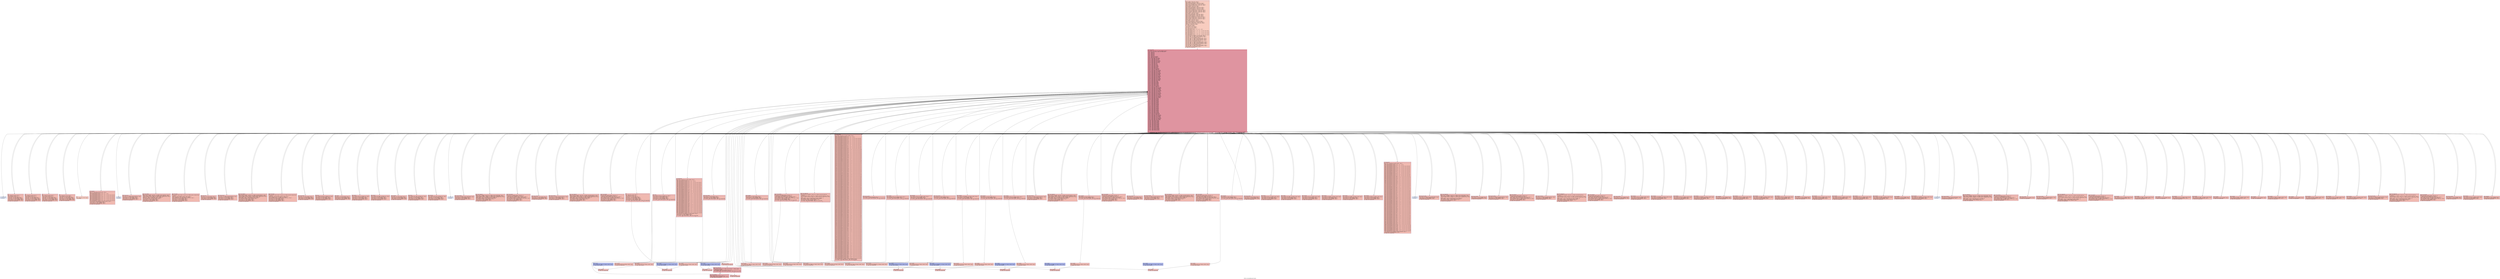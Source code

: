 digraph "CFG for 'switch_fallthrough' function" {
	label="CFG for 'switch_fallthrough' function";

	Node0x6073e4bb5a70 [shape=record,color="#3d50c3ff", style=filled, fillcolor="#f08b6e70" fontname="Courier",label="{1:\l|  %dummy.var343 = alloca i32, align 4\l  %cff.state248 = alloca i32, align 4\l  %fake.counter.phialloca244 = alloca i32, align 4\l  %fake.counter226.phialloca = alloca i32, align 4\l  %fake.counter.reload245.alloca = alloca i32, align 4\l  %fake.counter226.reload.alloca = alloca i32, align 4\l  %dummy.var215 = alloca i32, align 4\l  %cff.state158 = alloca i32, align 4\l  %fake.counter.phialloca152 = alloca i32, align 4\l  %fake.counter113.phialloca = alloca i32, align 4\l  %fake.counter120.phialloca = alloca i32, align 4\l  %fake.counter127.phialloca = alloca i32, align 4\l  %fake.counter.reload153.alloca = alloca i32, align 4\l  %fake.counter113.reload.alloca = alloca i32, align 4\l  %fake.counter120.reload.alloca = alloca i32, align 4\l  %fake.counter127.reload.alloca = alloca i32, align 4\l  %dummy.var102 = alloca i32, align 4\l  %cff.state70 = alloca i32, align 4\l  %fake.counter.phialloca64 = alloca i32, align 4\l  %fake.counter40.phialloca = alloca i32, align 4\l  %fake.counter47.phialloca = alloca i32, align 4\l  %fake.counter54.phialloca = alloca i32, align 4\l  %fake.counter.reload65.alloca = alloca i32, align 4\l  %fake.counter40.reload.alloca = alloca i32, align 4\l  %fake.counter47.reload.alloca = alloca i32, align 4\l  %fake.counter54.reload.alloca = alloca i32, align 4\l  %dummy.var29 = alloca i32, align 4\l  %cff.state18 = alloca i32, align 4\l  %fake.counter.phialloca = alloca i32, align 4\l  %fake.counter9.phialloca = alloca i32, align 4\l  %fake.counter.reload.alloca = alloca i32, align 4\l  %fake.counter9.reload.alloca = alloca i32, align 4\l  %dummy.var = alloca i32, align 4\l  %cff.state = alloca i32, align 4\l  %2 = alloca i32, align 4\l  %3 = alloca i32, align 4\l  store i32 %0, ptr %2, align 4\l  store i32 0, ptr %3, align 4\l  %4 = load i32, ptr %2, align 4\l  %5 = icmp eq i32 %4, 10\l  %cff.case.select = select i1 %5, i32 1, i32 5\l  %6 = icmp eq i32 %4, 9\l  %cff.case.select1 = select i1 %6, i32 2, i32 %cff.case.select\l  %7 = icmp eq i32 %4, 8\l  %cff.case.select2 = select i1 %7, i32 3, i32 %cff.case.select1\l  %8 = icmp eq i32 %4, 7\l  %cff.case.select3 = select i1 %8, i32 4, i32 %cff.case.select2\l  %9 = icmp eq i32 %4, 6\l  %cff.case.select4 = select i1 %9, i32 4, i32 %cff.case.select3\l  store i32 %cff.case.select4, ptr %cff.state, align 4\l  store i32 undef, ptr %fake.counter.phialloca, align 4\l  store i32 undef, ptr %fake.counter9.phialloca, align 4\l  store i32 7, ptr %cff.state18, align 4\l  store i32 undef, ptr %fake.counter.phialloca64, align 4\l  store i32 undef, ptr %fake.counter40.phialloca, align 4\l  store i32 undef, ptr %fake.counter47.phialloca, align 4\l  store i32 undef, ptr %fake.counter54.phialloca, align 4\l  store i32 25, ptr %cff.state70, align 4\l  store i32 undef, ptr %fake.counter.phialloca152, align 4\l  store i32 undef, ptr %fake.counter113.phialloca, align 4\l  store i32 undef, ptr %fake.counter120.phialloca, align 4\l  store i32 undef, ptr %fake.counter127.phialloca, align 4\l  store i32 50, ptr %cff.state158, align 4\l  store i32 undef, ptr %fake.counter.phialloca244, align 4\l  store i32 undef, ptr %fake.counter226.phialloca, align 4\l  store i32 90, ptr %cff.state248, align 4\l  br label %cff.dispatch249\l}"];
	Node0x6073e4bb5a70 -> Node0x6073e4c5afc0;
	Node0x6073e4bb6c40 [shape=record,color="#3d50c3ff", style=filled, fillcolor="#de614d70" fontname="Courier",label="{10:\l|  %11 = load i32, ptr %3, align 4\l  %12 = add nsw i32 %11, 10\l  store i32 %12, ptr %3, align 4\l  store i32 2, ptr %cff.state, align 4\l  store i32 7, ptr %cff.state18, align 4\l  store i32 25, ptr %cff.state70, align 4\l  store i32 50, ptr %cff.state158, align 4\l  store i32 90, ptr %cff.state248, align 4\l  br i1 false, label %fake.loop.entry344, label %cff.dispatch249\l|{<s0>T|<s1>F}}"];
	Node0x6073e4bb6c40:s0 -> Node0x6073e4ca8490;
	Node0x6073e4bb6c40:s1 -> Node0x6073e4c5afc0;
	Node0x6073e4bb6cd0 [shape=record,color="#3d50c3ff", style=filled, fillcolor="#de614d70" fontname="Courier",label="{13:\l|  %14 = load i32, ptr %3, align 4\l  %15 = add nsw i32 %14, 9\l  store i32 %15, ptr %3, align 4\l  store i32 3, ptr %cff.state, align 4\l  store i32 7, ptr %cff.state18, align 4\l  store i32 25, ptr %cff.state70, align 4\l  store i32 50, ptr %cff.state158, align 4\l  store i32 90, ptr %cff.state248, align 4\l  br label %cff.dispatch249\l}"];
	Node0x6073e4bb6cd0 -> Node0x6073e4c5afc0;
	Node0x6073e4bb6d60 [shape=record,color="#3d50c3ff", style=filled, fillcolor="#de614d70" fontname="Courier",label="{16:\l|  %17 = load i32, ptr %3, align 4\l  %18 = add nsw i32 %17, 8\l  store i32 %18, ptr %3, align 4\l  store i32 6, ptr %cff.state, align 4\l  store i32 7, ptr %cff.state18, align 4\l  store i32 25, ptr %cff.state70, align 4\l  store i32 50, ptr %cff.state158, align 4\l  store i32 90, ptr %cff.state248, align 4\l  br label %cff.dispatch249\l}"];
	Node0x6073e4bb6d60 -> Node0x6073e4c5afc0;
	Node0x6073e4bb6df0 [shape=record,color="#3d50c3ff", style=filled, fillcolor="#de614d70" fontname="Courier",label="{19:\l|  %20 = load i32, ptr %2, align 4\l  %21 = mul nsw i32 %20, 10\l  store i32 %21, ptr %3, align 4\l  store i32 6, ptr %cff.state, align 4\l  store i32 7, ptr %cff.state18, align 4\l  store i32 25, ptr %cff.state70, align 4\l  store i32 50, ptr %cff.state158, align 4\l  store i32 90, ptr %cff.state248, align 4\l  br label %cff.dispatch249\l}"];
	Node0x6073e4bb6df0 -> Node0x6073e4c5afc0;
	Node0x6073e4bb6be0 [shape=record,color="#3d50c3ff", style=filled, fillcolor="#de614d70" fontname="Courier",label="{22:\l|  %23 = load i32, ptr %2, align 4\l  store i32 %23, ptr %3, align 4\l  store i32 6, ptr %cff.state, align 4\l  store i32 7, ptr %cff.state18, align 4\l  store i32 25, ptr %cff.state70, align 4\l  store i32 50, ptr %cff.state158, align 4\l  store i32 90, ptr %cff.state248, align 4\l  br label %cff.dispatch249\l}"];
	Node0x6073e4bb6be0 -> Node0x6073e4c5afc0;
	Node0x6073e4bb74b0 [shape=record,color="#3d50c3ff", style=filled, fillcolor="#f08b6e70" fontname="Courier",label="{24:\l|  %25 = load i32, ptr %3, align 4\l  ret i32 %25\l}"];
	Node0x6073e4bc9fc0 [shape=record,color="#3d50c3ff", style=filled, fillcolor="#de614d70" fontname="Courier",label="{cff.dispatch:\l|  %cff.cur = load i32, ptr %cff.state, align 4\l  %26 = icmp eq i32 %cff.cur, 1\l  %cff.case.select22 = select i1 %26, i32 1, i32 8\l  %27 = icmp eq i32 %cff.cur, 2\l  %cff.case.select23 = select i1 %27, i32 2, i32 %cff.case.select22\l  %28 = icmp eq i32 %cff.cur, 3\l  %cff.case.select24 = select i1 %28, i32 3, i32 %cff.case.select23\l  %29 = icmp eq i32 %cff.cur, 4\l  %cff.case.select25 = select i1 %29, i32 4, i32 %cff.case.select24\l  %30 = icmp eq i32 %cff.cur, 5\l  %cff.case.select26 = select i1 %30, i32 5, i32 %cff.case.select25\l  %31 = icmp eq i32 %cff.cur, 6\l  %cff.case.select27 = select i1 %31, i32 6, i32 %cff.case.select26\l  store i32 %cff.case.select27, ptr %cff.state18, align 4\l  store i32 25, ptr %cff.state70, align 4\l  store i32 50, ptr %cff.state158, align 4\l  store i32 90, ptr %cff.state248, align 4\l  br label %cff.dispatch249\l}"];
	Node0x6073e4bc9fc0 -> Node0x6073e4c5afc0;
	Node0x6073e4bca050 [shape=record,color="#3d50c3ff", style=filled, fillcolor="#c7d7f070" fontname="Courier",label="{cff.default:\l|  unreachable\l}"];
	Node0x6073e4bd10d0 [shape=record,color="#3d50c3ff", style=filled, fillcolor="#de614d70" fontname="Courier",label="{fake.loop.entry:\l|  store i32 0, ptr %fake.counter.phialloca, align 4\l  store i32 10, ptr %cff.state18, align 4\l  store i32 25, ptr %cff.state70, align 4\l  store i32 50, ptr %cff.state158, align 4\l  store i32 90, ptr %cff.state248, align 4\l  br label %cff.dispatch249\l}"];
	Node0x6073e4bd10d0 -> Node0x6073e4c5afc0;
	Node0x6073e4bd1130 [shape=record,color="#3d50c3ff", style=filled, fillcolor="#de614d70" fontname="Courier",label="{fake.loop.header:\l|  %fake.counter.reload16 = load i32, ptr %fake.counter.phialloca, align 4\l  %fake.counter.reload = load i32, ptr %fake.counter.phialloca, align 4\l  store i32 %fake.counter.reload, ptr %fake.counter.reload.alloca, align 4\l  %fake.cond = icmp slt i32 %fake.counter.reload16, 10\l  %cff.next = select i1 %fake.cond, i32 11, i32 12\l  store i32 %cff.next, ptr %cff.state18, align 4\l  store i32 25, ptr %cff.state70, align 4\l  store i32 50, ptr %cff.state158, align 4\l  store i32 90, ptr %cff.state248, align 4\l  br label %cff.dispatch249\l}"];
	Node0x6073e4bd1130 -> Node0x6073e4c5afc0;
	Node0x6073e4bd11c0 [shape=record,color="#3d50c3ff", style=filled, fillcolor="#de614d70" fontname="Courier",label="{fake.loop.body:\l|  %fake.counter.reload.reload = load i32, ptr %fake.counter.reload.alloca,\l... align 4\l  %fake.inc = add i32 %fake.counter.reload.reload, 1\l  store volatile i32 1356, ptr %dummy.var, align 4\l  store i32 %fake.inc, ptr %fake.counter.phialloca, align 4\l  store i32 10, ptr %cff.state18, align 4\l  store i32 25, ptr %cff.state70, align 4\l  store i32 50, ptr %cff.state158, align 4\l  store i32 90, ptr %cff.state248, align 4\l  br label %cff.dispatch249\l}"];
	Node0x6073e4bd11c0 -> Node0x6073e4c5afc0;
	Node0x6073e4bd1250 [shape=record,color="#3d50c3ff", style=filled, fillcolor="#de614d70" fontname="Courier",label="{fake.loop.exit:\l|  store i32 7, ptr %cff.state18, align 4\l  store i32 25, ptr %cff.state70, align 4\l  store i32 50, ptr %cff.state158, align 4\l  store i32 90, ptr %cff.state248, align 4\l  br label %cff.dispatch249\l}"];
	Node0x6073e4bd1250 -> Node0x6073e4c5afc0;
	Node0x6073e4bd19b0 [shape=record,color="#3d50c3ff", style=filled, fillcolor="#de614d70" fontname="Courier",label="{fake.loop.entry5:\l|  store i32 0, ptr %fake.counter9.phialloca, align 4\l  store i32 14, ptr %cff.state18, align 4\l  store i32 25, ptr %cff.state70, align 4\l  store i32 50, ptr %cff.state158, align 4\l  store i32 90, ptr %cff.state248, align 4\l  br label %cff.dispatch249\l}"];
	Node0x6073e4bd19b0 -> Node0x6073e4c5afc0;
	Node0x6073e4bd1a40 [shape=record,color="#3d50c3ff", style=filled, fillcolor="#de614d70" fontname="Courier",label="{fake.loop.header6:\l|  %fake.counter9.reload17 = load i32, ptr %fake.counter9.phialloca, align 4\l  %fake.counter9.reload = load i32, ptr %fake.counter9.phialloca, align 4\l  store i32 %fake.counter9.reload, ptr %fake.counter9.reload.alloca, align 4\l  %fake.cond10 = icmp slt i32 %fake.counter9.reload17, 10\l  %cff.next28 = select i1 %fake.cond10, i32 15, i32 16\l  store i32 %cff.next28, ptr %cff.state18, align 4\l  store i32 25, ptr %cff.state70, align 4\l  store i32 50, ptr %cff.state158, align 4\l  store i32 90, ptr %cff.state248, align 4\l  br label %cff.dispatch249\l}"];
	Node0x6073e4bd1a40 -> Node0x6073e4c5afc0;
	Node0x6073e4bd1ad0 [shape=record,color="#3d50c3ff", style=filled, fillcolor="#de614d70" fontname="Courier",label="{fake.loop.body7:\l|  %fake.counter9.reload.reload = load i32, ptr %fake.counter9.reload.alloca,\l... align 4\l  %fake.inc11 = add i32 %fake.counter9.reload.reload, 1\l  store volatile i32 126, ptr %dummy.var, align 4\l  store i32 %fake.inc11, ptr %fake.counter9.phialloca, align 4\l  store i32 14, ptr %cff.state18, align 4\l  store i32 25, ptr %cff.state70, align 4\l  store i32 50, ptr %cff.state158, align 4\l  store i32 90, ptr %cff.state248, align 4\l  br label %cff.dispatch249\l}"];
	Node0x6073e4bd1ad0 -> Node0x6073e4c5afc0;
	Node0x6073e4bd1b60 [shape=record,color="#3d50c3ff", style=filled, fillcolor="#de614d70" fontname="Courier",label="{fake.loop.exit8:\l|  store i32 7, ptr %cff.state18, align 4\l  store i32 25, ptr %cff.state70, align 4\l  store i32 50, ptr %cff.state158, align 4\l  store i32 90, ptr %cff.state248, align 4\l  br label %cff.dispatch249\l}"];
	Node0x6073e4bd1b60 -> Node0x6073e4c5afc0;
	Node0x6073e4bd2170 [shape=record,color="#3d50c3ff", style=filled, fillcolor="#de614d70" fontname="Courier",label="{fake.then:\l|  store volatile i32 48, ptr %dummy.var, align 4\l  store i32 19, ptr %cff.state18, align 4\l  store i32 25, ptr %cff.state70, align 4\l  store i32 50, ptr %cff.state158, align 4\l  store i32 90, ptr %cff.state248, align 4\l  br i1 false, label %fake.block379, label %cff.dispatch249\l|{<s0>T|<s1>F}}"];
	Node0x6073e4bd2170:s0 -> Node0x6073e4cabf50;
	Node0x6073e4bd2170:s1 -> Node0x6073e4c5afc0;
	Node0x6073e4bd2520 [shape=record,color="#3d50c3ff", style=filled, fillcolor="#de614d70" fontname="Courier",label="{fake.else:\l|  store volatile i32 576, ptr %dummy.var, align 4\l  store i32 19, ptr %cff.state18, align 4\l  store i32 25, ptr %cff.state70, align 4\l  store i32 50, ptr %cff.state158, align 4\l  store i32 90, ptr %cff.state248, align 4\l  br label %cff.dispatch249\l}"];
	Node0x6073e4bd2520 -> Node0x6073e4c5afc0;
	Node0x6073e4bd25b0 [shape=record,color="#3d50c3ff", style=filled, fillcolor="#de614d70" fontname="Courier",label="{fake.merge:\l|  store i32 7, ptr %cff.state18, align 4\l  store i32 25, ptr %cff.state70, align 4\l  store i32 50, ptr %cff.state158, align 4\l  store i32 90, ptr %cff.state248, align 4\l  br label %cff.dispatch249\l}"];
	Node0x6073e4bd25b0 -> Node0x6073e4c5afc0;
	Node0x6073e4bd2910 [shape=record,color="#3d50c3ff", style=filled, fillcolor="#de614d70" fontname="Courier",label="{fake.then12:\l|  store volatile i32 57, ptr %dummy.var, align 4\l  store i32 22, ptr %cff.state18, align 4\l  store i32 25, ptr %cff.state70, align 4\l  store i32 50, ptr %cff.state158, align 4\l  store i32 90, ptr %cff.state248, align 4\l  br label %cff.dispatch249\l}"];
	Node0x6073e4bd2910 -> Node0x6073e4c5afc0;
	Node0x6073e4bd29a0 [shape=record,color="#3d50c3ff", style=filled, fillcolor="#de614d70" fontname="Courier",label="{fake.else13:\l|  store volatile i32 17280, ptr %dummy.var, align 4\l  store i32 22, ptr %cff.state18, align 4\l  store i32 25, ptr %cff.state70, align 4\l  store i32 50, ptr %cff.state158, align 4\l  store i32 90, ptr %cff.state248, align 4\l  br label %cff.dispatch249\l}"];
	Node0x6073e4bd29a0 -> Node0x6073e4c5afc0;
	Node0x6073e4bd2a30 [shape=record,color="#3d50c3ff", style=filled, fillcolor="#de614d70" fontname="Courier",label="{fake.merge14:\l|  store i32 7, ptr %cff.state18, align 4\l  store i32 25, ptr %cff.state70, align 4\l  store i32 50, ptr %cff.state158, align 4\l  store i32 90, ptr %cff.state248, align 4\l  br label %cff.dispatch249\l}"];
	Node0x6073e4bd2a30 -> Node0x6073e4c5afc0;
	Node0x6073e4bd2d90 [shape=record,color="#3d50c3ff", style=filled, fillcolor="#de614d70" fontname="Courier",label="{fake.block:\l|  store volatile i32 -160, ptr %dummy.var, align 4\l  store i32 7, ptr %cff.state18, align 4\l  store i32 25, ptr %cff.state70, align 4\l  store i32 50, ptr %cff.state158, align 4\l  store i32 90, ptr %cff.state248, align 4\l  br label %cff.dispatch249\l}"];
	Node0x6073e4bd2d90 -> Node0x6073e4c5afc0;
	Node0x6073e4bd3210 [shape=record,color="#3d50c3ff", style=filled, fillcolor="#de614d70" fontname="Courier",label="{fake.block15:\l|  store volatile i32 -151, ptr %dummy.var, align 4\l  store i32 7, ptr %cff.state18, align 4\l  store i32 25, ptr %cff.state70, align 4\l  store i32 50, ptr %cff.state158, align 4\l  store i32 90, ptr %cff.state248, align 4\l  br label %cff.dispatch249\l}"];
	Node0x6073e4bd3210 -> Node0x6073e4c5afc0;
	Node0x6073e4bd1ca0 [shape=record,color="#3d50c3ff", style=filled, fillcolor="#de614d70" fontname="Courier",label="{cff.dispatch19:\l|  %cff.cur21 = load i32, ptr %cff.state18, align 4\l  %32 = icmp eq i32 %cff.cur21, 1\l  %cff.case.select74 = select i1 %32, i32 1, i32 26\l  %33 = icmp eq i32 %cff.cur21, 2\l  %cff.case.select75 = select i1 %33, i32 2, i32 %cff.case.select74\l  %34 = icmp eq i32 %cff.cur21, 3\l  %cff.case.select76 = select i1 %34, i32 3, i32 %cff.case.select75\l  %35 = icmp eq i32 %cff.cur21, 4\l  %cff.case.select77 = select i1 %35, i32 4, i32 %cff.case.select76\l  %36 = icmp eq i32 %cff.cur21, 5\l  %cff.case.select78 = select i1 %36, i32 5, i32 %cff.case.select77\l  %37 = icmp eq i32 %cff.cur21, 6\l  %cff.case.select79 = select i1 %37, i32 6, i32 %cff.case.select78\l  %38 = icmp eq i32 %cff.cur21, 7\l  %cff.case.select80 = select i1 %38, i32 7, i32 %cff.case.select79\l  %39 = icmp eq i32 %cff.cur21, 8\l  %cff.case.select81 = select i1 %39, i32 8, i32 %cff.case.select80\l  %40 = icmp eq i32 %cff.cur21, 9\l  %cff.case.select82 = select i1 %40, i32 9, i32 %cff.case.select81\l  %41 = icmp eq i32 %cff.cur21, 10\l  %cff.case.select83 = select i1 %41, i32 10, i32 %cff.case.select82\l  %42 = icmp eq i32 %cff.cur21, 11\l  %cff.case.select84 = select i1 %42, i32 11, i32 %cff.case.select83\l  %43 = icmp eq i32 %cff.cur21, 12\l  %cff.case.select85 = select i1 %43, i32 12, i32 %cff.case.select84\l  %44 = icmp eq i32 %cff.cur21, 13\l  %cff.case.select86 = select i1 %44, i32 13, i32 %cff.case.select85\l  %45 = icmp eq i32 %cff.cur21, 14\l  %cff.case.select87 = select i1 %45, i32 14, i32 %cff.case.select86\l  %46 = icmp eq i32 %cff.cur21, 15\l  %cff.case.select88 = select i1 %46, i32 15, i32 %cff.case.select87\l  %47 = icmp eq i32 %cff.cur21, 16\l  %cff.case.select89 = select i1 %47, i32 16, i32 %cff.case.select88\l  %48 = icmp eq i32 %cff.cur21, 17\l  %cff.case.select90 = select i1 %48, i32 17, i32 %cff.case.select89\l  %49 = icmp eq i32 %cff.cur21, 18\l  %cff.case.select91 = select i1 %49, i32 18, i32 %cff.case.select90\l  %50 = icmp eq i32 %cff.cur21, 19\l  %cff.case.select92 = select i1 %50, i32 19, i32 %cff.case.select91\l  %51 = icmp eq i32 %cff.cur21, 20\l  %cff.case.select93 = select i1 %51, i32 20, i32 %cff.case.select92\l  %52 = icmp eq i32 %cff.cur21, 21\l  %cff.case.select94 = select i1 %52, i32 21, i32 %cff.case.select93\l  %53 = icmp eq i32 %cff.cur21, 22\l  %cff.case.select95 = select i1 %53, i32 22, i32 %cff.case.select94\l  %54 = icmp eq i32 %cff.cur21, 23\l  %cff.case.select96 = select i1 %54, i32 23, i32 %cff.case.select95\l  %55 = icmp eq i32 %cff.cur21, 24\l  %cff.case.select97 = select i1 %55, i32 24, i32 %cff.case.select96\l  store i32 %cff.case.select97, ptr %cff.state70, align 4\l  store i32 50, ptr %cff.state158, align 4\l  store i32 90, ptr %cff.state248, align 4\l  br i1 false, label %fake.then371, label %cff.dispatch249\l|{<s0>T|<s1>F}}"];
	Node0x6073e4bd1ca0:s0 -> Node0x6073e4caaae0;
	Node0x6073e4bd1ca0:s1 -> Node0x6073e4c5afc0;
	Node0x6073e4bd1d00 [shape=record,color="#3d50c3ff", style=filled, fillcolor="#c7d7f070" fontname="Courier",label="{cff.default20:\l|  unreachable\l}"];
	Node0x6073e4bea740 [shape=record,color="#3d50c3ff", style=filled, fillcolor="#de614d70" fontname="Courier",label="{fake.loop.entry30:\l|  store i32 0, ptr %fake.counter.phialloca64, align 4\l  store i32 28, ptr %cff.state70, align 4\l  store i32 50, ptr %cff.state158, align 4\l  store i32 90, ptr %cff.state248, align 4\l  br label %cff.dispatch249\l}"];
	Node0x6073e4bea740 -> Node0x6073e4c5afc0;
	Node0x6073e4bea7a0 [shape=record,color="#3d50c3ff", style=filled, fillcolor="#de614d70" fontname="Courier",label="{fake.loop.header31:\l|  %fake.counter.reload66 = load i32, ptr %fake.counter.phialloca64, align 4\l  %fake.counter.reload65 = load i32, ptr %fake.counter.phialloca64, align 4\l  store i32 %fake.counter.reload65, ptr %fake.counter.reload65.alloca, align 4\l  %fake.cond34 = icmp slt i32 %fake.counter.reload66, 10\l  %cff.next98 = select i1 %fake.cond34, i32 29, i32 30\l  store i32 %cff.next98, ptr %cff.state70, align 4\l  store i32 50, ptr %cff.state158, align 4\l  store i32 90, ptr %cff.state248, align 4\l  br label %cff.dispatch249\l}"];
	Node0x6073e4bea7a0 -> Node0x6073e4c5afc0;
	Node0x6073e4bea830 [shape=record,color="#3d50c3ff", style=filled, fillcolor="#de614d70" fontname="Courier",label="{fake.loop.body32:\l|  %fake.counter.reload65.reload = load i32, ptr\l... %fake.counter.reload65.alloca, align 4\l  %fake.inc35 = add i32 %fake.counter.reload65.reload, 1\l  store volatile i32 1080, ptr %dummy.var29, align 4\l  store i32 %fake.inc35, ptr %fake.counter.phialloca64, align 4\l  store i32 28, ptr %cff.state70, align 4\l  store i32 50, ptr %cff.state158, align 4\l  store i32 90, ptr %cff.state248, align 4\l  br label %cff.dispatch249\l}"];
	Node0x6073e4bea830 -> Node0x6073e4c5afc0;
	Node0x6073e4bea8c0 [shape=record,color="#3d50c3ff", style=filled, fillcolor="#de614d70" fontname="Courier",label="{fake.loop.exit33:\l|  store i32 25, ptr %cff.state70, align 4\l  store i32 50, ptr %cff.state158, align 4\l  store i32 90, ptr %cff.state248, align 4\l  br label %cff.dispatch249\l}"];
	Node0x6073e4bea8c0 -> Node0x6073e4c5afc0;
	Node0x6073e4beaea0 [shape=record,color="#3d50c3ff", style=filled, fillcolor="#de614d70" fontname="Courier",label="{fake.loop.entry36:\l|  store i32 0, ptr %fake.counter40.phialloca, align 4\l  store i32 32, ptr %cff.state70, align 4\l  store i32 50, ptr %cff.state158, align 4\l  store i32 90, ptr %cff.state248, align 4\l  br label %cff.dispatch249\l}"];
	Node0x6073e4beaea0 -> Node0x6073e4c5afc0;
	Node0x6073e4beaf30 [shape=record,color="#3d50c3ff", style=filled, fillcolor="#de614d70" fontname="Courier",label="{fake.loop.header37:\l|  %fake.counter40.reload67 = load i32, ptr %fake.counter40.phialloca, align 4\l  %fake.counter40.reload = load i32, ptr %fake.counter40.phialloca, align 4\l  store i32 %fake.counter40.reload, ptr %fake.counter40.reload.alloca, align 4\l  %fake.cond41 = icmp slt i32 %fake.counter40.reload67, 10\l  %cff.next99 = select i1 %fake.cond41, i32 33, i32 34\l  store i32 %cff.next99, ptr %cff.state70, align 4\l  store i32 50, ptr %cff.state158, align 4\l  store i32 90, ptr %cff.state248, align 4\l  br label %cff.dispatch249\l}"];
	Node0x6073e4beaf30 -> Node0x6073e4c5afc0;
	Node0x6073e4beafc0 [shape=record,color="#3d50c3ff", style=filled, fillcolor="#de614d70" fontname="Courier",label="{fake.loop.body38:\l|  %fake.counter40.reload.reload = load i32, ptr\l... %fake.counter40.reload.alloca, align 4\l  %fake.inc42 = add i32 %fake.counter40.reload.reload, 1\l  store volatile i32 128, ptr %dummy.var29, align 4\l  store i32 %fake.inc42, ptr %fake.counter40.phialloca, align 4\l  store i32 32, ptr %cff.state70, align 4\l  store i32 50, ptr %cff.state158, align 4\l  store i32 90, ptr %cff.state248, align 4\l  br label %cff.dispatch249\l}"];
	Node0x6073e4beafc0 -> Node0x6073e4c5afc0;
	Node0x6073e4beb050 [shape=record,color="#3d50c3ff", style=filled, fillcolor="#de614d70" fontname="Courier",label="{fake.loop.exit39:\l|  store i32 25, ptr %cff.state70, align 4\l  store i32 50, ptr %cff.state158, align 4\l  store i32 90, ptr %cff.state248, align 4\l  br i1 false, label %fake.then362, label %cff.dispatch249\l|{<s0>T|<s1>F}}"];
	Node0x6073e4beb050:s0 -> Node0x6073e4ca9d60;
	Node0x6073e4beb050:s1 -> Node0x6073e4c5afc0;
	Node0x6073e4beb660 [shape=record,color="#3d50c3ff", style=filled, fillcolor="#de614d70" fontname="Courier",label="{fake.loop.entry43:\l|  store i32 0, ptr %fake.counter47.phialloca, align 4\l  store i32 36, ptr %cff.state70, align 4\l  store i32 50, ptr %cff.state158, align 4\l  store i32 90, ptr %cff.state248, align 4\l  br label %cff.dispatch249\l}"];
	Node0x6073e4beb660 -> Node0x6073e4c5afc0;
	Node0x6073e4beb6f0 [shape=record,color="#3d50c3ff", style=filled, fillcolor="#de614d70" fontname="Courier",label="{fake.loop.header44:\l|  %fake.counter47.reload68 = load i32, ptr %fake.counter47.phialloca, align 4\l  %fake.counter47.reload = load i32, ptr %fake.counter47.phialloca, align 4\l  store i32 %fake.counter47.reload, ptr %fake.counter47.reload.alloca, align 4\l  %fake.cond48 = icmp slt i32 %fake.counter47.reload68, 10\l  %cff.next100 = select i1 %fake.cond48, i32 37, i32 38\l  store i32 %cff.next100, ptr %cff.state70, align 4\l  store i32 50, ptr %cff.state158, align 4\l  store i32 90, ptr %cff.state248, align 4\l  br label %cff.dispatch249\l}"];
	Node0x6073e4beb6f0 -> Node0x6073e4c5afc0;
	Node0x6073e4beb780 [shape=record,color="#3d50c3ff", style=filled, fillcolor="#de614d70" fontname="Courier",label="{fake.loop.body45:\l|  %fake.counter47.reload.reload = load i32, ptr\l... %fake.counter47.reload.alloca, align 4\l  %fake.inc49 = add i32 %fake.counter47.reload.reload, 1\l  store volatile i32 405, ptr %dummy.var29, align 4\l  store i32 %fake.inc49, ptr %fake.counter47.phialloca, align 4\l  store i32 36, ptr %cff.state70, align 4\l  store i32 50, ptr %cff.state158, align 4\l  store i32 90, ptr %cff.state248, align 4\l  br label %cff.dispatch249\l}"];
	Node0x6073e4beb780 -> Node0x6073e4c5afc0;
	Node0x6073e4beb810 [shape=record,color="#3d50c3ff", style=filled, fillcolor="#de614d70" fontname="Courier",label="{fake.loop.exit46:\l|  store i32 25, ptr %cff.state70, align 4\l  store i32 50, ptr %cff.state158, align 4\l  store i32 90, ptr %cff.state248, align 4\l  br label %cff.dispatch249\l}"];
	Node0x6073e4beb810 -> Node0x6073e4c5afc0;
	Node0x6073e4bebeb0 [shape=record,color="#3d50c3ff", style=filled, fillcolor="#de614d70" fontname="Courier",label="{fake.loop.entry50:\l|  store i32 0, ptr %fake.counter54.phialloca, align 4\l  store i32 40, ptr %cff.state70, align 4\l  store i32 50, ptr %cff.state158, align 4\l  store i32 90, ptr %cff.state248, align 4\l  br label %cff.dispatch249\l}"];
	Node0x6073e4bebeb0 -> Node0x6073e4c5afc0;
	Node0x6073e4bebf40 [shape=record,color="#3d50c3ff", style=filled, fillcolor="#de614d70" fontname="Courier",label="{fake.loop.header51:\l|  %fake.counter54.reload69 = load i32, ptr %fake.counter54.phialloca, align 4\l  %fake.counter54.reload = load i32, ptr %fake.counter54.phialloca, align 4\l  store i32 %fake.counter54.reload, ptr %fake.counter54.reload.alloca, align 4\l  %fake.cond55 = icmp slt i32 %fake.counter54.reload69, 10\l  %cff.next101 = select i1 %fake.cond55, i32 41, i32 42\l  store i32 %cff.next101, ptr %cff.state70, align 4\l  store i32 50, ptr %cff.state158, align 4\l  store i32 90, ptr %cff.state248, align 4\l  br label %cff.dispatch249\l}"];
	Node0x6073e4bebf40 -> Node0x6073e4c5afc0;
	Node0x6073e4bebfd0 [shape=record,color="#3d50c3ff", style=filled, fillcolor="#de614d70" fontname="Courier",label="{fake.loop.body52:\l|  %fake.counter54.reload.reload = load i32, ptr\l... %fake.counter54.reload.alloca, align 4\l  %fake.inc56 = add i32 %fake.counter54.reload.reload, 1\l  store volatile i32 12219480, ptr %dummy.var29, align 4\l  store i32 %fake.inc56, ptr %fake.counter54.phialloca, align 4\l  store i32 40, ptr %cff.state70, align 4\l  store i32 50, ptr %cff.state158, align 4\l  store i32 90, ptr %cff.state248, align 4\l  br label %cff.dispatch249\l}"];
	Node0x6073e4bebfd0 -> Node0x6073e4c5afc0;
	Node0x6073e4bec060 [shape=record,color="#3d50c3ff", style=filled, fillcolor="#de614d70" fontname="Courier",label="{fake.loop.exit53:\l|  store i32 25, ptr %cff.state70, align 4\l  store i32 50, ptr %cff.state158, align 4\l  store i32 90, ptr %cff.state248, align 4\l  br label %cff.dispatch249\l}"];
	Node0x6073e4bec060 -> Node0x6073e4c5afc0;
	Node0x6073e4bec850 [shape=record,color="#3d50c3ff", style=filled, fillcolor="#de614d70" fontname="Courier",label="{fake.then57:\l|  store volatile i32 57, ptr %dummy.var29, align 4\l  store i32 45, ptr %cff.state70, align 4\l  store i32 50, ptr %cff.state158, align 4\l  store i32 90, ptr %cff.state248, align 4\l  br label %cff.dispatch249\l}"];
	Node0x6073e4bec850 -> Node0x6073e4c5afc0;
	Node0x6073e4bec8e0 [shape=record,color="#3d50c3ff", style=filled, fillcolor="#de614d70" fontname="Courier",label="{fake.else58:\l|  store volatile i32 17280, ptr %dummy.var29, align 4\l  store i32 45, ptr %cff.state70, align 4\l  store i32 50, ptr %cff.state158, align 4\l  store i32 90, ptr %cff.state248, align 4\l  br label %cff.dispatch249\l}"];
	Node0x6073e4bec8e0 -> Node0x6073e4c5afc0;
	Node0x6073e4bec970 [shape=record,color="#3d50c3ff", style=filled, fillcolor="#de614d70" fontname="Courier",label="{fake.merge59:\l|  store i32 25, ptr %cff.state70, align 4\l  store i32 50, ptr %cff.state158, align 4\l  store i32 90, ptr %cff.state248, align 4\l  br i1 false, label %fake.block378, label %cff.dispatch249\l|{<s0>T|<s1>F}}"];
	Node0x6073e4bec970:s0 -> Node0x6073e4cabc50;
	Node0x6073e4bec970:s1 -> Node0x6073e4c5afc0;
	Node0x6073e4beccd0 [shape=record,color="#3d50c3ff", style=filled, fillcolor="#de614d70" fontname="Courier",label="{fake.block60:\l|  store volatile i32 19, ptr %dummy.var29, align 4\l  store i32 25, ptr %cff.state70, align 4\l  store i32 50, ptr %cff.state158, align 4\l  store i32 90, ptr %cff.state248, align 4\l  br label %cff.dispatch249\l}"];
	Node0x6073e4beccd0 -> Node0x6073e4c5afc0;
	Node0x6073e4beceb0 [shape=record,color="#3d50c3ff", style=filled, fillcolor="#de614d70" fontname="Courier",label="{fake.block61:\l|  store volatile i32 42034, ptr %dummy.var29, align 4\l  store i32 25, ptr %cff.state70, align 4\l  store i32 50, ptr %cff.state158, align 4\l  store i32 90, ptr %cff.state248, align 4\l  br label %cff.dispatch249\l}"];
	Node0x6073e4beceb0 -> Node0x6073e4c5afc0;
	Node0x6073e4bd48a0 [shape=record,color="#3d50c3ff", style=filled, fillcolor="#de614d70" fontname="Courier",label="{fake.block62:\l|  store volatile i32 -16934, ptr %dummy.var29, align 4\l  store i32 25, ptr %cff.state70, align 4\l  store i32 50, ptr %cff.state158, align 4\l  store i32 90, ptr %cff.state248, align 4\l  br label %cff.dispatch249\l}"];
	Node0x6073e4bd48a0 -> Node0x6073e4c5afc0;
	Node0x6073e4bd4d20 [shape=record,color="#3d50c3ff", style=filled, fillcolor="#de614d70" fontname="Courier",label="{fake.block63:\l|  store volatile i32 550, ptr %dummy.var29, align 4\l  store i32 25, ptr %cff.state70, align 4\l  store i32 50, ptr %cff.state158, align 4\l  store i32 90, ptr %cff.state248, align 4\l  br label %cff.dispatch249\l}"];
	Node0x6073e4bd4d20 -> Node0x6073e4c5afc0;
	Node0x6073e4beb1f0 [shape=record,color="#3d50c3ff", style=filled, fillcolor="#de614d70" fontname="Courier",label="{cff.dispatch71:\l|  %cff.cur73 = load i32, ptr %cff.state70, align 4\l  %56 = icmp eq i32 %cff.cur73, 1\l  %cff.case.select162 = select i1 %56, i32 1, i32 51\l  %57 = icmp eq i32 %cff.cur73, 2\l  %cff.case.select163 = select i1 %57, i32 2, i32 %cff.case.select162\l  %58 = icmp eq i32 %cff.cur73, 3\l  %cff.case.select164 = select i1 %58, i32 3, i32 %cff.case.select163\l  %59 = icmp eq i32 %cff.cur73, 4\l  %cff.case.select165 = select i1 %59, i32 4, i32 %cff.case.select164\l  %60 = icmp eq i32 %cff.cur73, 5\l  %cff.case.select166 = select i1 %60, i32 5, i32 %cff.case.select165\l  %61 = icmp eq i32 %cff.cur73, 6\l  %cff.case.select167 = select i1 %61, i32 6, i32 %cff.case.select166\l  %62 = icmp eq i32 %cff.cur73, 7\l  %cff.case.select168 = select i1 %62, i32 7, i32 %cff.case.select167\l  %63 = icmp eq i32 %cff.cur73, 8\l  %cff.case.select169 = select i1 %63, i32 8, i32 %cff.case.select168\l  %64 = icmp eq i32 %cff.cur73, 9\l  %cff.case.select170 = select i1 %64, i32 9, i32 %cff.case.select169\l  %65 = icmp eq i32 %cff.cur73, 10\l  %cff.case.select171 = select i1 %65, i32 10, i32 %cff.case.select170\l  %66 = icmp eq i32 %cff.cur73, 11\l  %cff.case.select172 = select i1 %66, i32 11, i32 %cff.case.select171\l  %67 = icmp eq i32 %cff.cur73, 12\l  %cff.case.select173 = select i1 %67, i32 12, i32 %cff.case.select172\l  %68 = icmp eq i32 %cff.cur73, 13\l  %cff.case.select174 = select i1 %68, i32 13, i32 %cff.case.select173\l  %69 = icmp eq i32 %cff.cur73, 14\l  %cff.case.select175 = select i1 %69, i32 14, i32 %cff.case.select174\l  %70 = icmp eq i32 %cff.cur73, 15\l  %cff.case.select176 = select i1 %70, i32 15, i32 %cff.case.select175\l  %71 = icmp eq i32 %cff.cur73, 16\l  %cff.case.select177 = select i1 %71, i32 16, i32 %cff.case.select176\l  %72 = icmp eq i32 %cff.cur73, 17\l  %cff.case.select178 = select i1 %72, i32 17, i32 %cff.case.select177\l  %73 = icmp eq i32 %cff.cur73, 18\l  %cff.case.select179 = select i1 %73, i32 18, i32 %cff.case.select178\l  %74 = icmp eq i32 %cff.cur73, 19\l  %cff.case.select180 = select i1 %74, i32 19, i32 %cff.case.select179\l  %75 = icmp eq i32 %cff.cur73, 20\l  %cff.case.select181 = select i1 %75, i32 20, i32 %cff.case.select180\l  %76 = icmp eq i32 %cff.cur73, 21\l  %cff.case.select182 = select i1 %76, i32 21, i32 %cff.case.select181\l  %77 = icmp eq i32 %cff.cur73, 22\l  %cff.case.select183 = select i1 %77, i32 22, i32 %cff.case.select182\l  %78 = icmp eq i32 %cff.cur73, 23\l  %cff.case.select184 = select i1 %78, i32 23, i32 %cff.case.select183\l  %79 = icmp eq i32 %cff.cur73, 24\l  %cff.case.select185 = select i1 %79, i32 24, i32 %cff.case.select184\l  %80 = icmp eq i32 %cff.cur73, 25\l  %cff.case.select186 = select i1 %80, i32 25, i32 %cff.case.select185\l  %81 = icmp eq i32 %cff.cur73, 26\l  %cff.case.select187 = select i1 %81, i32 26, i32 %cff.case.select186\l  %82 = icmp eq i32 %cff.cur73, 27\l  %cff.case.select188 = select i1 %82, i32 27, i32 %cff.case.select187\l  %83 = icmp eq i32 %cff.cur73, 28\l  %cff.case.select189 = select i1 %83, i32 28, i32 %cff.case.select188\l  %84 = icmp eq i32 %cff.cur73, 29\l  %cff.case.select190 = select i1 %84, i32 29, i32 %cff.case.select189\l  %85 = icmp eq i32 %cff.cur73, 30\l  %cff.case.select191 = select i1 %85, i32 30, i32 %cff.case.select190\l  %86 = icmp eq i32 %cff.cur73, 31\l  %cff.case.select192 = select i1 %86, i32 31, i32 %cff.case.select191\l  %87 = icmp eq i32 %cff.cur73, 32\l  %cff.case.select193 = select i1 %87, i32 32, i32 %cff.case.select192\l  %88 = icmp eq i32 %cff.cur73, 33\l  %cff.case.select194 = select i1 %88, i32 33, i32 %cff.case.select193\l  %89 = icmp eq i32 %cff.cur73, 34\l  %cff.case.select195 = select i1 %89, i32 34, i32 %cff.case.select194\l  %90 = icmp eq i32 %cff.cur73, 35\l  %cff.case.select196 = select i1 %90, i32 35, i32 %cff.case.select195\l  %91 = icmp eq i32 %cff.cur73, 36\l  %cff.case.select197 = select i1 %91, i32 36, i32 %cff.case.select196\l  %92 = icmp eq i32 %cff.cur73, 37\l  %cff.case.select198 = select i1 %92, i32 37, i32 %cff.case.select197\l  %93 = icmp eq i32 %cff.cur73, 38\l  %cff.case.select199 = select i1 %93, i32 38, i32 %cff.case.select198\l  %94 = icmp eq i32 %cff.cur73, 39\l  %cff.case.select200 = select i1 %94, i32 39, i32 %cff.case.select199\l  %95 = icmp eq i32 %cff.cur73, 40\l  %cff.case.select201 = select i1 %95, i32 40, i32 %cff.case.select200\l  %96 = icmp eq i32 %cff.cur73, 41\l  %cff.case.select202 = select i1 %96, i32 41, i32 %cff.case.select201\l  %97 = icmp eq i32 %cff.cur73, 42\l  %cff.case.select203 = select i1 %97, i32 42, i32 %cff.case.select202\l  %98 = icmp eq i32 %cff.cur73, 43\l  %cff.case.select204 = select i1 %98, i32 43, i32 %cff.case.select203\l  %99 = icmp eq i32 %cff.cur73, 44\l  %cff.case.select205 = select i1 %99, i32 44, i32 %cff.case.select204\l  %100 = icmp eq i32 %cff.cur73, 45\l  %cff.case.select206 = select i1 %100, i32 45, i32 %cff.case.select205\l  %101 = icmp eq i32 %cff.cur73, 46\l  %cff.case.select207 = select i1 %101, i32 46, i32 %cff.case.select206\l  %102 = icmp eq i32 %cff.cur73, 47\l  %cff.case.select208 = select i1 %102, i32 47, i32 %cff.case.select207\l  %103 = icmp eq i32 %cff.cur73, 48\l  %cff.case.select209 = select i1 %103, i32 48, i32 %cff.case.select208\l  %104 = icmp eq i32 %cff.cur73, 49\l  %cff.case.select210 = select i1 %104, i32 49, i32 %cff.case.select209\l  store i32 %cff.case.select210, ptr %cff.state158, align 4\l  store i32 90, ptr %cff.state248, align 4\l  br label %cff.dispatch249\l}"];
	Node0x6073e4beb1f0 -> Node0x6073e4c5afc0;
	Node0x6073e4beaa00 [shape=record,color="#3d50c3ff", style=filled, fillcolor="#c7d7f070" fontname="Courier",label="{cff.default72:\l|  unreachable\l}"];
	Node0x6073e4c19ea0 [shape=record,color="#3d50c3ff", style=filled, fillcolor="#de614d70" fontname="Courier",label="{fake.loop.entry103:\l|  store i32 0, ptr %fake.counter.phialloca152, align 4\l  store i32 53, ptr %cff.state158, align 4\l  store i32 90, ptr %cff.state248, align 4\l  br label %cff.dispatch249\l}"];
	Node0x6073e4c19ea0 -> Node0x6073e4c5afc0;
	Node0x6073e4c19f00 [shape=record,color="#3d50c3ff", style=filled, fillcolor="#de614d70" fontname="Courier",label="{fake.loop.header104:\l|  %fake.counter.reload154 = load i32, ptr %fake.counter.phialloca152, align 4\l  %fake.counter.reload153 = load i32, ptr %fake.counter.phialloca152, align 4\l  store i32 %fake.counter.reload153, ptr %fake.counter.reload153.alloca, align\l... 4\l  %fake.cond107 = icmp slt i32 %fake.counter.reload154, 10\l  %cff.next211 = select i1 %fake.cond107, i32 54, i32 55\l  store i32 %cff.next211, ptr %cff.state158, align 4\l  store i32 90, ptr %cff.state248, align 4\l  br label %cff.dispatch249\l}"];
	Node0x6073e4c19f00 -> Node0x6073e4c5afc0;
	Node0x6073e4c19f90 [shape=record,color="#3d50c3ff", style=filled, fillcolor="#de614d70" fontname="Courier",label="{fake.loop.body105:\l|  %fake.counter.reload153.reload = load i32, ptr\l... %fake.counter.reload153.alloca, align 4\l  %fake.inc108 = add i32 %fake.counter.reload153.reload, 1\l  store volatile i32 63, ptr %dummy.var102, align 4\l  store i32 %fake.inc108, ptr %fake.counter.phialloca152, align 4\l  store i32 53, ptr %cff.state158, align 4\l  store i32 90, ptr %cff.state248, align 4\l  br i1 false, label %fake.block381, label %cff.dispatch249\l|{<s0>T|<s1>F}}"];
	Node0x6073e4c19f90:s0 -> Node0x6073e4cac340;
	Node0x6073e4c19f90:s1 -> Node0x6073e4c5afc0;
	Node0x6073e4c1a020 [shape=record,color="#3d50c3ff", style=filled, fillcolor="#de614d70" fontname="Courier",label="{fake.loop.exit106:\l|  store i32 50, ptr %cff.state158, align 4\l  store i32 90, ptr %cff.state248, align 4\l  br label %cff.dispatch249\l}"];
	Node0x6073e4c1a020 -> Node0x6073e4c5afc0;
	Node0x6073e4c1a570 [shape=record,color="#3d50c3ff", style=filled, fillcolor="#de614d70" fontname="Courier",label="{fake.loop.entry109:\l|  store i32 0, ptr %fake.counter113.phialloca, align 4\l  store i32 57, ptr %cff.state158, align 4\l  store i32 90, ptr %cff.state248, align 4\l  br label %cff.dispatch249\l}"];
	Node0x6073e4c1a570 -> Node0x6073e4c5afc0;
	Node0x6073e4c1a600 [shape=record,color="#3d50c3ff", style=filled, fillcolor="#de614d70" fontname="Courier",label="{fake.loop.header110:\l|  %fake.counter113.reload155 = load i32, ptr %fake.counter113.phialloca,\l... align 4\l  %fake.counter113.reload = load i32, ptr %fake.counter113.phialloca, align 4\l  store i32 %fake.counter113.reload, ptr %fake.counter113.reload.alloca, align\l... 4\l  %fake.cond114 = icmp slt i32 %fake.counter113.reload155, 10\l  %cff.next212 = select i1 %fake.cond114, i32 58, i32 59\l  store i32 %cff.next212, ptr %cff.state158, align 4\l  store i32 90, ptr %cff.state248, align 4\l  br i1 false, label %fake.then353, label %cff.dispatch249\l|{<s0>T|<s1>F}}"];
	Node0x6073e4c1a600:s0 -> Node0x6073e4ca8fe0;
	Node0x6073e4c1a600:s1 -> Node0x6073e4c5afc0;
	Node0x6073e4c1a690 [shape=record,color="#3d50c3ff", style=filled, fillcolor="#de614d70" fontname="Courier",label="{fake.loop.body111:\l|  %fake.counter113.reload.reload = load i32, ptr\l... %fake.counter113.reload.alloca, align 4\l  %fake.inc115 = add i32 %fake.counter113.reload.reload, 1\l  store volatile i32 176, ptr %dummy.var102, align 4\l  store i32 %fake.inc115, ptr %fake.counter113.phialloca, align 4\l  store i32 57, ptr %cff.state158, align 4\l  store i32 90, ptr %cff.state248, align 4\l  br label %cff.dispatch249\l}"];
	Node0x6073e4c1a690 -> Node0x6073e4c5afc0;
	Node0x6073e4c1a720 [shape=record,color="#3d50c3ff", style=filled, fillcolor="#de614d70" fontname="Courier",label="{fake.loop.exit112:\l|  store i32 50, ptr %cff.state158, align 4\l  store i32 90, ptr %cff.state248, align 4\l  br i1 false, label %fake.then350, label %cff.dispatch249\l|{<s0>T|<s1>F}}"];
	Node0x6073e4c1a720:s0 -> Node0x6073e4ca8b60;
	Node0x6073e4c1a720:s1 -> Node0x6073e4c5afc0;
	Node0x6073e4c1ad90 [shape=record,color="#3d50c3ff", style=filled, fillcolor="#de614d70" fontname="Courier",label="{fake.loop.entry116:\l|  store i32 0, ptr %fake.counter120.phialloca, align 4\l  store i32 61, ptr %cff.state158, align 4\l  store i32 90, ptr %cff.state248, align 4\l  br label %cff.dispatch249\l}"];
	Node0x6073e4c1ad90 -> Node0x6073e4c5afc0;
	Node0x6073e4c1ae20 [shape=record,color="#3d50c3ff", style=filled, fillcolor="#de614d70" fontname="Courier",label="{fake.loop.header117:\l|  %fake.counter120.reload156 = load i32, ptr %fake.counter120.phialloca,\l... align 4\l  %fake.counter120.reload = load i32, ptr %fake.counter120.phialloca, align 4\l  store i32 %fake.counter120.reload, ptr %fake.counter120.reload.alloca, align\l... 4\l  %fake.cond121 = icmp slt i32 %fake.counter120.reload156, 10\l  %cff.next213 = select i1 %fake.cond121, i32 62, i32 63\l  store i32 %cff.next213, ptr %cff.state158, align 4\l  store i32 90, ptr %cff.state248, align 4\l  br label %cff.dispatch249\l}"];
	Node0x6073e4c1ae20 -> Node0x6073e4c5afc0;
	Node0x6073e4c1aeb0 [shape=record,color="#3d50c3ff", style=filled, fillcolor="#de614d70" fontname="Courier",label="{fake.loop.body118:\l|  %fake.counter120.reload.reload = load i32, ptr\l... %fake.counter120.reload.alloca, align 4\l  %fake.inc122 = add i32 %fake.counter120.reload.reload, 1\l  store volatile i32 6782, ptr %dummy.var102, align 4\l  store i32 %fake.inc122, ptr %fake.counter120.phialloca, align 4\l  store i32 61, ptr %cff.state158, align 4\l  store i32 90, ptr %cff.state248, align 4\l  br label %cff.dispatch249\l}"];
	Node0x6073e4c1aeb0 -> Node0x6073e4c5afc0;
	Node0x6073e4c1af40 [shape=record,color="#3d50c3ff", style=filled, fillcolor="#de614d70" fontname="Courier",label="{fake.loop.exit119:\l|  store i32 50, ptr %cff.state158, align 4\l  store i32 90, ptr %cff.state248, align 4\l  br label %cff.dispatch249\l}"];
	Node0x6073e4c1af40 -> Node0x6073e4c5afc0;
	Node0x6073e4c1b5e0 [shape=record,color="#3d50c3ff", style=filled, fillcolor="#de614d70" fontname="Courier",label="{fake.loop.entry123:\l|  store i32 0, ptr %fake.counter127.phialloca, align 4\l  store i32 65, ptr %cff.state158, align 4\l  store i32 90, ptr %cff.state248, align 4\l  br label %cff.dispatch249\l}"];
	Node0x6073e4c1b5e0 -> Node0x6073e4c5afc0;
	Node0x6073e4c1b670 [shape=record,color="#3d50c3ff", style=filled, fillcolor="#de614d70" fontname="Courier",label="{fake.loop.header124:\l|  %fake.counter127.reload157 = load i32, ptr %fake.counter127.phialloca,\l... align 4\l  %fake.counter127.reload = load i32, ptr %fake.counter127.phialloca, align 4\l  store i32 %fake.counter127.reload, ptr %fake.counter127.reload.alloca, align\l... 4\l  %fake.cond128 = icmp slt i32 %fake.counter127.reload157, 10\l  %cff.next214 = select i1 %fake.cond128, i32 66, i32 67\l  store i32 %cff.next214, ptr %cff.state158, align 4\l  store i32 90, ptr %cff.state248, align 4\l  br label %cff.dispatch249\l}"];
	Node0x6073e4c1b670 -> Node0x6073e4c5afc0;
	Node0x6073e4c1b700 [shape=record,color="#3d50c3ff", style=filled, fillcolor="#de614d70" fontname="Courier",label="{fake.loop.body125:\l|  %fake.counter127.reload.reload = load i32, ptr\l... %fake.counter127.reload.alloca, align 4\l  %fake.inc129 = add i32 %fake.counter127.reload.reload, 1\l  store volatile i32 161, ptr %dummy.var102, align 4\l  store i32 %fake.inc129, ptr %fake.counter127.phialloca, align 4\l  store i32 65, ptr %cff.state158, align 4\l  store i32 90, ptr %cff.state248, align 4\l  br label %cff.dispatch249\l}"];
	Node0x6073e4c1b700 -> Node0x6073e4c5afc0;
	Node0x6073e4c1b790 [shape=record,color="#3d50c3ff", style=filled, fillcolor="#de614d70" fontname="Courier",label="{fake.loop.exit126:\l|  store i32 50, ptr %cff.state158, align 4\l  store i32 90, ptr %cff.state248, align 4\l  br label %cff.dispatch249\l}"];
	Node0x6073e4c1b790 -> Node0x6073e4c5afc0;
	Node0x6073e4c1bdd0 [shape=record,color="#3d50c3ff", style=filled, fillcolor="#de614d70" fontname="Courier",label="{fake.then130:\l|  store volatile i32 45, ptr %dummy.var102, align 4\l  store i32 70, ptr %cff.state158, align 4\l  store i32 90, ptr %cff.state248, align 4\l  br i1 false, label %fake.block376, label %cff.dispatch249\l|{<s0>T|<s1>F}}"];
	Node0x6073e4c1bdd0:s0 -> Node0x6073e4cab680;
	Node0x6073e4c1bdd0:s1 -> Node0x6073e4c5afc0;
	Node0x6073e4c1be60 [shape=record,color="#3d50c3ff", style=filled, fillcolor="#de614d70" fontname="Courier",label="{fake.else131:\l|  store volatile i32 144, ptr %dummy.var102, align 4\l  store i32 70, ptr %cff.state158, align 4\l  store i32 90, ptr %cff.state248, align 4\l  br label %cff.dispatch249\l}"];
	Node0x6073e4c1be60 -> Node0x6073e4c5afc0;
	Node0x6073e4c1bef0 [shape=record,color="#3d50c3ff", style=filled, fillcolor="#de614d70" fontname="Courier",label="{fake.merge132:\l|  store i32 50, ptr %cff.state158, align 4\l  store i32 90, ptr %cff.state248, align 4\l  br label %cff.dispatch249\l}"];
	Node0x6073e4c1bef0 -> Node0x6073e4c5afc0;
	Node0x6073e4c1c250 [shape=record,color="#3d50c3ff", style=filled, fillcolor="#de614d70" fontname="Courier",label="{fake.then133:\l|  store volatile i32 87, ptr %dummy.var102, align 4\l  store i32 73, ptr %cff.state158, align 4\l  store i32 90, ptr %cff.state248, align 4\l  br label %cff.dispatch249\l}"];
	Node0x6073e4c1c250 -> Node0x6073e4c5afc0;
	Node0x6073e4c1c2e0 [shape=record,color="#3d50c3ff", style=filled, fillcolor="#de614d70" fontname="Courier",label="{fake.else134:\l|  store volatile i32 87091200, ptr %dummy.var102, align 4\l  store i32 73, ptr %cff.state158, align 4\l  store i32 90, ptr %cff.state248, align 4\l  br label %cff.dispatch249\l}"];
	Node0x6073e4c1c2e0 -> Node0x6073e4c5afc0;
	Node0x6073e4c1c370 [shape=record,color="#3d50c3ff", style=filled, fillcolor="#de614d70" fontname="Courier",label="{fake.merge135:\l|  store i32 50, ptr %cff.state158, align 4\l  store i32 90, ptr %cff.state248, align 4\l  br i1 false, label %fake.then368, label %cff.dispatch249\l|{<s0>T|<s1>F}}"];
	Node0x6073e4c1c370:s0 -> Node0x6073e4caa660;
	Node0x6073e4c1c370:s1 -> Node0x6073e4c5afc0;
	Node0x6073e4c1c6d0 [shape=record,color="#3d50c3ff", style=filled, fillcolor="#de614d70" fontname="Courier",label="{fake.then136:\l|  store volatile i32 78, ptr %dummy.var102, align 4\l  store i32 76, ptr %cff.state158, align 4\l  store i32 90, ptr %cff.state248, align 4\l  br label %cff.dispatch249\l}"];
	Node0x6073e4c1c6d0 -> Node0x6073e4c5afc0;
	Node0x6073e4c1c760 [shape=record,color="#3d50c3ff", style=filled, fillcolor="#de614d70" fontname="Courier",label="{fake.else137:\l|  store volatile i32 8709120, ptr %dummy.var102, align 4\l  store i32 76, ptr %cff.state158, align 4\l  store i32 90, ptr %cff.state248, align 4\l  br label %cff.dispatch249\l}"];
	Node0x6073e4c1c760 -> Node0x6073e4c5afc0;
	Node0x6073e4c1c7f0 [shape=record,color="#3d50c3ff", style=filled, fillcolor="#de614d70" fontname="Courier",label="{fake.merge138:\l|  store i32 50, ptr %cff.state158, align 4\l  store i32 90, ptr %cff.state248, align 4\l  br label %cff.dispatch249\l}"];
	Node0x6073e4c1c7f0 -> Node0x6073e4c5afc0;
	Node0x6073e4c1cb50 [shape=record,color="#3d50c3ff", style=filled, fillcolor="#de614d70" fontname="Courier",label="{fake.then139:\l|  store volatile i32 63, ptr %dummy.var102, align 4\l  store i32 79, ptr %cff.state158, align 4\l  store i32 90, ptr %cff.state248, align 4\l  br label %cff.dispatch249\l}"];
	Node0x6073e4c1cb50 -> Node0x6073e4c5afc0;
	Node0x6073e4c1cbe0 [shape=record,color="#3d50c3ff", style=filled, fillcolor="#de614d70" fontname="Courier",label="{fake.else140:\l|  store volatile i32 120960, ptr %dummy.var102, align 4\l  store i32 79, ptr %cff.state158, align 4\l  store i32 90, ptr %cff.state248, align 4\l  br label %cff.dispatch249\l}"];
	Node0x6073e4c1cbe0 -> Node0x6073e4c5afc0;
	Node0x6073e4c1cc70 [shape=record,color="#3d50c3ff", style=filled, fillcolor="#de614d70" fontname="Courier",label="{fake.merge141:\l|  store i32 50, ptr %cff.state158, align 4\l  store i32 90, ptr %cff.state248, align 4\l  br i1 false, label %fake.then365, label %cff.dispatch249\l|{<s0>T|<s1>F}}"];
	Node0x6073e4c1cc70:s0 -> Node0x6073e4caa1e0;
	Node0x6073e4c1cc70:s1 -> Node0x6073e4c5afc0;
	Node0x6073e4c1cfd0 [shape=record,color="#3d50c3ff", style=filled, fillcolor="#de614d70" fontname="Courier",label="{fake.then142:\l|  store volatile i32 87, ptr %dummy.var102, align 4\l  store i32 82, ptr %cff.state158, align 4\l  store i32 90, ptr %cff.state248, align 4\l  br label %cff.dispatch249\l}"];
	Node0x6073e4c1cfd0 -> Node0x6073e4c5afc0;
	Node0x6073e4c1d060 [shape=record,color="#3d50c3ff", style=filled, fillcolor="#de614d70" fontname="Courier",label="{fake.else143:\l|  store volatile i32 87091200, ptr %dummy.var102, align 4\l  store i32 82, ptr %cff.state158, align 4\l  store i32 90, ptr %cff.state248, align 4\l  br i1 false, label %fake.block374, label %cff.dispatch249\l|{<s0>T|<s1>F}}"];
	Node0x6073e4c1d060:s0 -> Node0x6073e4caaf60;
	Node0x6073e4c1d060:s1 -> Node0x6073e4c5afc0;
	Node0x6073e4c1d0f0 [shape=record,color="#3d50c3ff", style=filled, fillcolor="#de614d70" fontname="Courier",label="{fake.merge144:\l|  store i32 50, ptr %cff.state158, align 4\l  store i32 90, ptr %cff.state248, align 4\l  br label %cff.dispatch249\l}"];
	Node0x6073e4c1d0f0 -> Node0x6073e4c5afc0;
	Node0x6073e4c1d450 [shape=record,color="#3d50c3ff", style=filled, fillcolor="#de614d70" fontname="Courier",label="{fake.then145:\l|  store volatile i32 48, ptr %dummy.var102, align 4\l  store i32 85, ptr %cff.state158, align 4\l  store i32 90, ptr %cff.state248, align 4\l  br label %cff.dispatch249\l}"];
	Node0x6073e4c1d450 -> Node0x6073e4c5afc0;
	Node0x6073e4c1d4e0 [shape=record,color="#3d50c3ff", style=filled, fillcolor="#de614d70" fontname="Courier",label="{fake.else146:\l|  store volatile i32 576, ptr %dummy.var102, align 4\l  store i32 85, ptr %cff.state158, align 4\l  store i32 90, ptr %cff.state248, align 4\l  br label %cff.dispatch249\l}"];
	Node0x6073e4c1d4e0 -> Node0x6073e4c5afc0;
	Node0x6073e4c1d570 [shape=record,color="#3d50c3ff", style=filled, fillcolor="#de614d70" fontname="Courier",label="{fake.merge147:\l|  store i32 50, ptr %cff.state158, align 4\l  store i32 90, ptr %cff.state248, align 4\l  br i1 false, label %fake.then356, label %cff.dispatch249\l|{<s0>T|<s1>F}}"];
	Node0x6073e4c1d570:s0 -> Node0x6073e4ca9460;
	Node0x6073e4c1d570:s1 -> Node0x6073e4c5afc0;
	Node0x6073e4c1d8d0 [shape=record,color="#3d50c3ff", style=filled, fillcolor="#de614d70" fontname="Courier",label="{fake.then148:\l|  store volatile i32 57, ptr %dummy.var102, align 4\l  store i32 88, ptr %cff.state158, align 4\l  store i32 90, ptr %cff.state248, align 4\l  br label %cff.dispatch249\l}"];
	Node0x6073e4c1d8d0 -> Node0x6073e4c5afc0;
	Node0x6073e4c1d960 [shape=record,color="#3d50c3ff", style=filled, fillcolor="#de614d70" fontname="Courier",label="{fake.else149:\l|  store volatile i32 17280, ptr %dummy.var102, align 4\l  store i32 88, ptr %cff.state158, align 4\l  store i32 90, ptr %cff.state248, align 4\l  br label %cff.dispatch249\l}"];
	Node0x6073e4c1d960 -> Node0x6073e4c5afc0;
	Node0x6073e4c1d9f0 [shape=record,color="#3d50c3ff", style=filled, fillcolor="#de614d70" fontname="Courier",label="{fake.merge150:\l|  store i32 50, ptr %cff.state158, align 4\l  store i32 90, ptr %cff.state248, align 4\l  br label %cff.dispatch249\l}"];
	Node0x6073e4c1d9f0 -> Node0x6073e4c5afc0;
	Node0x6073e4c1dd50 [shape=record,color="#3d50c3ff", style=filled, fillcolor="#de614d70" fontname="Courier",label="{fake.block151:\l|  store volatile i32 -46155671, ptr %dummy.var102, align 4\l  store i32 50, ptr %cff.state158, align 4\l  store i32 90, ptr %cff.state248, align 4\l  br label %cff.dispatch249\l}"];
	Node0x6073e4c1dd50 -> Node0x6073e4c5afc0;
	Node0x6073e4c1a160 [shape=record,color="#3d50c3ff", style=filled, fillcolor="#de614d70" fontname="Courier",label="{cff.dispatch159:\l|  %cff.cur161 = load i32, ptr %cff.state158, align 4\l  %105 = icmp eq i32 %cff.cur161, 1\l  %cff.case.select252 = select i1 %105, i32 1, i32 91\l  %106 = icmp eq i32 %cff.cur161, 2\l  %cff.case.select253 = select i1 %106, i32 2, i32 %cff.case.select252\l  %107 = icmp eq i32 %cff.cur161, 3\l  %cff.case.select254 = select i1 %107, i32 3, i32 %cff.case.select253\l  %108 = icmp eq i32 %cff.cur161, 4\l  %cff.case.select255 = select i1 %108, i32 4, i32 %cff.case.select254\l  %109 = icmp eq i32 %cff.cur161, 5\l  %cff.case.select256 = select i1 %109, i32 5, i32 %cff.case.select255\l  %110 = icmp eq i32 %cff.cur161, 6\l  %cff.case.select257 = select i1 %110, i32 6, i32 %cff.case.select256\l  %111 = icmp eq i32 %cff.cur161, 7\l  %cff.case.select258 = select i1 %111, i32 7, i32 %cff.case.select257\l  %112 = icmp eq i32 %cff.cur161, 8\l  %cff.case.select259 = select i1 %112, i32 8, i32 %cff.case.select258\l  %113 = icmp eq i32 %cff.cur161, 9\l  %cff.case.select260 = select i1 %113, i32 9, i32 %cff.case.select259\l  %114 = icmp eq i32 %cff.cur161, 10\l  %cff.case.select261 = select i1 %114, i32 10, i32 %cff.case.select260\l  %115 = icmp eq i32 %cff.cur161, 11\l  %cff.case.select262 = select i1 %115, i32 11, i32 %cff.case.select261\l  %116 = icmp eq i32 %cff.cur161, 12\l  %cff.case.select263 = select i1 %116, i32 12, i32 %cff.case.select262\l  %117 = icmp eq i32 %cff.cur161, 13\l  %cff.case.select264 = select i1 %117, i32 13, i32 %cff.case.select263\l  %118 = icmp eq i32 %cff.cur161, 14\l  %cff.case.select265 = select i1 %118, i32 14, i32 %cff.case.select264\l  %119 = icmp eq i32 %cff.cur161, 15\l  %cff.case.select266 = select i1 %119, i32 15, i32 %cff.case.select265\l  %120 = icmp eq i32 %cff.cur161, 16\l  %cff.case.select267 = select i1 %120, i32 16, i32 %cff.case.select266\l  %121 = icmp eq i32 %cff.cur161, 17\l  %cff.case.select268 = select i1 %121, i32 17, i32 %cff.case.select267\l  %122 = icmp eq i32 %cff.cur161, 18\l  %cff.case.select269 = select i1 %122, i32 18, i32 %cff.case.select268\l  %123 = icmp eq i32 %cff.cur161, 19\l  %cff.case.select270 = select i1 %123, i32 19, i32 %cff.case.select269\l  %124 = icmp eq i32 %cff.cur161, 20\l  %cff.case.select271 = select i1 %124, i32 20, i32 %cff.case.select270\l  %125 = icmp eq i32 %cff.cur161, 21\l  %cff.case.select272 = select i1 %125, i32 21, i32 %cff.case.select271\l  %126 = icmp eq i32 %cff.cur161, 22\l  %cff.case.select273 = select i1 %126, i32 22, i32 %cff.case.select272\l  %127 = icmp eq i32 %cff.cur161, 23\l  %cff.case.select274 = select i1 %127, i32 23, i32 %cff.case.select273\l  %128 = icmp eq i32 %cff.cur161, 24\l  %cff.case.select275 = select i1 %128, i32 24, i32 %cff.case.select274\l  %129 = icmp eq i32 %cff.cur161, 25\l  %cff.case.select276 = select i1 %129, i32 25, i32 %cff.case.select275\l  %130 = icmp eq i32 %cff.cur161, 26\l  %cff.case.select277 = select i1 %130, i32 26, i32 %cff.case.select276\l  %131 = icmp eq i32 %cff.cur161, 27\l  %cff.case.select278 = select i1 %131, i32 27, i32 %cff.case.select277\l  %132 = icmp eq i32 %cff.cur161, 28\l  %cff.case.select279 = select i1 %132, i32 28, i32 %cff.case.select278\l  %133 = icmp eq i32 %cff.cur161, 29\l  %cff.case.select280 = select i1 %133, i32 29, i32 %cff.case.select279\l  %134 = icmp eq i32 %cff.cur161, 30\l  %cff.case.select281 = select i1 %134, i32 30, i32 %cff.case.select280\l  %135 = icmp eq i32 %cff.cur161, 31\l  %cff.case.select282 = select i1 %135, i32 31, i32 %cff.case.select281\l  %136 = icmp eq i32 %cff.cur161, 32\l  %cff.case.select283 = select i1 %136, i32 32, i32 %cff.case.select282\l  %137 = icmp eq i32 %cff.cur161, 33\l  %cff.case.select284 = select i1 %137, i32 33, i32 %cff.case.select283\l  %138 = icmp eq i32 %cff.cur161, 34\l  %cff.case.select285 = select i1 %138, i32 34, i32 %cff.case.select284\l  %139 = icmp eq i32 %cff.cur161, 35\l  %cff.case.select286 = select i1 %139, i32 35, i32 %cff.case.select285\l  %140 = icmp eq i32 %cff.cur161, 36\l  %cff.case.select287 = select i1 %140, i32 36, i32 %cff.case.select286\l  %141 = icmp eq i32 %cff.cur161, 37\l  %cff.case.select288 = select i1 %141, i32 37, i32 %cff.case.select287\l  %142 = icmp eq i32 %cff.cur161, 38\l  %cff.case.select289 = select i1 %142, i32 38, i32 %cff.case.select288\l  %143 = icmp eq i32 %cff.cur161, 39\l  %cff.case.select290 = select i1 %143, i32 39, i32 %cff.case.select289\l  %144 = icmp eq i32 %cff.cur161, 40\l  %cff.case.select291 = select i1 %144, i32 40, i32 %cff.case.select290\l  %145 = icmp eq i32 %cff.cur161, 41\l  %cff.case.select292 = select i1 %145, i32 41, i32 %cff.case.select291\l  %146 = icmp eq i32 %cff.cur161, 42\l  %cff.case.select293 = select i1 %146, i32 42, i32 %cff.case.select292\l  %147 = icmp eq i32 %cff.cur161, 43\l  %cff.case.select294 = select i1 %147, i32 43, i32 %cff.case.select293\l  %148 = icmp eq i32 %cff.cur161, 44\l  %cff.case.select295 = select i1 %148, i32 44, i32 %cff.case.select294\l  %149 = icmp eq i32 %cff.cur161, 45\l  %cff.case.select296 = select i1 %149, i32 45, i32 %cff.case.select295\l  %150 = icmp eq i32 %cff.cur161, 46\l  %cff.case.select297 = select i1 %150, i32 46, i32 %cff.case.select296\l  %151 = icmp eq i32 %cff.cur161, 47\l  %cff.case.select298 = select i1 %151, i32 47, i32 %cff.case.select297\l  %152 = icmp eq i32 %cff.cur161, 48\l  %cff.case.select299 = select i1 %152, i32 48, i32 %cff.case.select298\l  %153 = icmp eq i32 %cff.cur161, 49\l  %cff.case.select300 = select i1 %153, i32 49, i32 %cff.case.select299\l  %154 = icmp eq i32 %cff.cur161, 50\l  %cff.case.select301 = select i1 %154, i32 50, i32 %cff.case.select300\l  %155 = icmp eq i32 %cff.cur161, 51\l  %cff.case.select302 = select i1 %155, i32 51, i32 %cff.case.select301\l  %156 = icmp eq i32 %cff.cur161, 52\l  %cff.case.select303 = select i1 %156, i32 52, i32 %cff.case.select302\l  %157 = icmp eq i32 %cff.cur161, 53\l  %cff.case.select304 = select i1 %157, i32 53, i32 %cff.case.select303\l  %158 = icmp eq i32 %cff.cur161, 54\l  %cff.case.select305 = select i1 %158, i32 54, i32 %cff.case.select304\l  %159 = icmp eq i32 %cff.cur161, 55\l  %cff.case.select306 = select i1 %159, i32 55, i32 %cff.case.select305\l  %160 = icmp eq i32 %cff.cur161, 56\l  %cff.case.select307 = select i1 %160, i32 56, i32 %cff.case.select306\l  %161 = icmp eq i32 %cff.cur161, 57\l  %cff.case.select308 = select i1 %161, i32 57, i32 %cff.case.select307\l  %162 = icmp eq i32 %cff.cur161, 58\l  %cff.case.select309 = select i1 %162, i32 58, i32 %cff.case.select308\l  %163 = icmp eq i32 %cff.cur161, 59\l  %cff.case.select310 = select i1 %163, i32 59, i32 %cff.case.select309\l  %164 = icmp eq i32 %cff.cur161, 60\l  %cff.case.select311 = select i1 %164, i32 60, i32 %cff.case.select310\l  %165 = icmp eq i32 %cff.cur161, 61\l  %cff.case.select312 = select i1 %165, i32 61, i32 %cff.case.select311\l  %166 = icmp eq i32 %cff.cur161, 62\l  %cff.case.select313 = select i1 %166, i32 62, i32 %cff.case.select312\l  %167 = icmp eq i32 %cff.cur161, 63\l  %cff.case.select314 = select i1 %167, i32 63, i32 %cff.case.select313\l  %168 = icmp eq i32 %cff.cur161, 64\l  %cff.case.select315 = select i1 %168, i32 64, i32 %cff.case.select314\l  %169 = icmp eq i32 %cff.cur161, 65\l  %cff.case.select316 = select i1 %169, i32 65, i32 %cff.case.select315\l  %170 = icmp eq i32 %cff.cur161, 66\l  %cff.case.select317 = select i1 %170, i32 66, i32 %cff.case.select316\l  %171 = icmp eq i32 %cff.cur161, 67\l  %cff.case.select318 = select i1 %171, i32 67, i32 %cff.case.select317\l  %172 = icmp eq i32 %cff.cur161, 68\l  %cff.case.select319 = select i1 %172, i32 68, i32 %cff.case.select318\l  %173 = icmp eq i32 %cff.cur161, 69\l  %cff.case.select320 = select i1 %173, i32 69, i32 %cff.case.select319\l  %174 = icmp eq i32 %cff.cur161, 70\l  %cff.case.select321 = select i1 %174, i32 70, i32 %cff.case.select320\l  %175 = icmp eq i32 %cff.cur161, 71\l  %cff.case.select322 = select i1 %175, i32 71, i32 %cff.case.select321\l  %176 = icmp eq i32 %cff.cur161, 72\l  %cff.case.select323 = select i1 %176, i32 72, i32 %cff.case.select322\l  %177 = icmp eq i32 %cff.cur161, 73\l  %cff.case.select324 = select i1 %177, i32 73, i32 %cff.case.select323\l  %178 = icmp eq i32 %cff.cur161, 74\l  %cff.case.select325 = select i1 %178, i32 74, i32 %cff.case.select324\l  %179 = icmp eq i32 %cff.cur161, 75\l  %cff.case.select326 = select i1 %179, i32 75, i32 %cff.case.select325\l  %180 = icmp eq i32 %cff.cur161, 76\l  %cff.case.select327 = select i1 %180, i32 76, i32 %cff.case.select326\l  %181 = icmp eq i32 %cff.cur161, 77\l  %cff.case.select328 = select i1 %181, i32 77, i32 %cff.case.select327\l  %182 = icmp eq i32 %cff.cur161, 78\l  %cff.case.select329 = select i1 %182, i32 78, i32 %cff.case.select328\l  %183 = icmp eq i32 %cff.cur161, 79\l  %cff.case.select330 = select i1 %183, i32 79, i32 %cff.case.select329\l  %184 = icmp eq i32 %cff.cur161, 80\l  %cff.case.select331 = select i1 %184, i32 80, i32 %cff.case.select330\l  %185 = icmp eq i32 %cff.cur161, 81\l  %cff.case.select332 = select i1 %185, i32 81, i32 %cff.case.select331\l  %186 = icmp eq i32 %cff.cur161, 82\l  %cff.case.select333 = select i1 %186, i32 82, i32 %cff.case.select332\l  %187 = icmp eq i32 %cff.cur161, 83\l  %cff.case.select334 = select i1 %187, i32 83, i32 %cff.case.select333\l  %188 = icmp eq i32 %cff.cur161, 84\l  %cff.case.select335 = select i1 %188, i32 84, i32 %cff.case.select334\l  %189 = icmp eq i32 %cff.cur161, 85\l  %cff.case.select336 = select i1 %189, i32 85, i32 %cff.case.select335\l  %190 = icmp eq i32 %cff.cur161, 86\l  %cff.case.select337 = select i1 %190, i32 86, i32 %cff.case.select336\l  %191 = icmp eq i32 %cff.cur161, 87\l  %cff.case.select338 = select i1 %191, i32 87, i32 %cff.case.select337\l  %192 = icmp eq i32 %cff.cur161, 88\l  %cff.case.select339 = select i1 %192, i32 88, i32 %cff.case.select338\l  %193 = icmp eq i32 %cff.cur161, 89\l  %cff.case.select340 = select i1 %193, i32 89, i32 %cff.case.select339\l  store i32 %cff.case.select340, ptr %cff.state248, align 4\l  br i1 false, label %fake.block375, label %cff.dispatch249\l|{<s0>T|<s1>F}}"];
	Node0x6073e4c1a160:s0 -> Node0x6073e4cab320;
	Node0x6073e4c1a160:s1 -> Node0x6073e4c5afc0;
	Node0x6073e4c1a1c0 [shape=record,color="#3d50c3ff", style=filled, fillcolor="#c7d7f070" fontname="Courier",label="{cff.default160:\l|  unreachable\l}"];
	Node0x6073e4c5a600 [shape=record,color="#3d50c3ff", style=filled, fillcolor="#de614d70" fontname="Courier",label="{fake.loop.entry216:\l|  store i32 0, ptr %fake.counter.phialloca244, align 4\l  store i32 93, ptr %cff.state248, align 4\l  br label %cff.dispatch249\l}"];
	Node0x6073e4c5a600 -> Node0x6073e4c5afc0;
	Node0x6073e4c5a660 [shape=record,color="#3d50c3ff", style=filled, fillcolor="#de614d70" fontname="Courier",label="{fake.loop.header217:\l|  %fake.counter.reload246 = load i32, ptr %fake.counter.phialloca244, align 4\l  %fake.counter.reload245 = load i32, ptr %fake.counter.phialloca244, align 4\l  store i32 %fake.counter.reload245, ptr %fake.counter.reload245.alloca, align\l... 4\l  %fake.cond220 = icmp slt i32 %fake.counter.reload246, 10\l  %cff.next341 = select i1 %fake.cond220, i32 94, i32 95\l  store i32 %cff.next341, ptr %cff.state248, align 4\l  br label %cff.dispatch249\l}"];
	Node0x6073e4c5a660 -> Node0x6073e4c5afc0;
	Node0x6073e4c5a6f0 [shape=record,color="#3d50c3ff", style=filled, fillcolor="#de614d70" fontname="Courier",label="{fake.loop.body218:\l|  %fake.counter.reload245.reload = load i32, ptr\l... %fake.counter.reload245.alloca, align 4\l  %fake.inc221 = add i32 %fake.counter.reload245.reload, 1\l  store volatile i32 84, ptr %dummy.var215, align 4\l  store i32 %fake.inc221, ptr %fake.counter.phialloca244, align 4\l  store i32 93, ptr %cff.state248, align 4\l  br label %cff.dispatch249\l}"];
	Node0x6073e4c5a6f0 -> Node0x6073e4c5afc0;
	Node0x6073e4c5a780 [shape=record,color="#3d50c3ff", style=filled, fillcolor="#de614d70" fontname="Courier",label="{fake.loop.exit219:\l|  store i32 90, ptr %cff.state248, align 4\l  br label %cff.dispatch249\l}"];
	Node0x6073e4c5a780 -> Node0x6073e4c5afc0;
	Node0x6073e4c5acd0 [shape=record,color="#3d50c3ff", style=filled, fillcolor="#de614d70" fontname="Courier",label="{fake.loop.entry222:\l|  store i32 0, ptr %fake.counter226.phialloca, align 4\l  store i32 97, ptr %cff.state248, align 4\l  br label %cff.dispatch249\l}"];
	Node0x6073e4c5acd0 -> Node0x6073e4c5afc0;
	Node0x6073e4c5ad60 [shape=record,color="#3d50c3ff", style=filled, fillcolor="#de614d70" fontname="Courier",label="{fake.loop.header223:\l|  %fake.counter226.reload247 = load i32, ptr %fake.counter226.phialloca,\l... align 4\l  %fake.counter226.reload = load i32, ptr %fake.counter226.phialloca, align 4\l  store i32 %fake.counter226.reload, ptr %fake.counter226.reload.alloca, align\l... 4\l  %fake.cond227 = icmp slt i32 %fake.counter226.reload247, 10\l  %cff.next342 = select i1 %fake.cond227, i32 98, i32 99\l  store i32 %cff.next342, ptr %cff.state248, align 4\l  br label %cff.dispatch249\l}"];
	Node0x6073e4c5ad60 -> Node0x6073e4c5afc0;
	Node0x6073e4c5adf0 [shape=record,color="#3d50c3ff", style=filled, fillcolor="#de614d70" fontname="Courier",label="{fake.loop.body224:\l|  %fake.counter226.reload.reload = load i32, ptr\l... %fake.counter226.reload.alloca, align 4\l  %fake.inc228 = add i32 %fake.counter226.reload.reload, 1\l  store volatile i32 758, ptr %dummy.var215, align 4\l  store i32 %fake.inc228, ptr %fake.counter226.phialloca, align 4\l  store i32 97, ptr %cff.state248, align 4\l  br label %cff.dispatch249\l}"];
	Node0x6073e4c5adf0 -> Node0x6073e4c5afc0;
	Node0x6073e4c5ae80 [shape=record,color="#3d50c3ff", style=filled, fillcolor="#de614d70" fontname="Courier",label="{fake.loop.exit225:\l|  store i32 90, ptr %cff.state248, align 4\l  br i1 false, label %fake.block380, label %cff.dispatch249\l|{<s0>T|<s1>F}}"];
	Node0x6073e4c5ae80:s0 -> Node0x6073e4cac130;
	Node0x6073e4c5ae80:s1 -> Node0x6073e4c5afc0;
	Node0x6073e4c5b4c0 [shape=record,color="#3d50c3ff", style=filled, fillcolor="#de614d70" fontname="Courier",label="{fake.then229:\l|  store volatile i32 52, ptr %dummy.var215, align 4\l  store i32 102, ptr %cff.state248, align 4\l  br label %cff.dispatch249\l}"];
	Node0x6073e4c5b4c0 -> Node0x6073e4c5afc0;
	Node0x6073e4c5b550 [shape=record,color="#3d50c3ff", style=filled, fillcolor="#de614d70" fontname="Courier",label="{fake.else230:\l|  store volatile i32 2880, ptr %dummy.var215, align 4\l  store i32 102, ptr %cff.state248, align 4\l  br label %cff.dispatch249\l}"];
	Node0x6073e4c5b550 -> Node0x6073e4c5afc0;
	Node0x6073e4c5b5e0 [shape=record,color="#3d50c3ff", style=filled, fillcolor="#de614d70" fontname="Courier",label="{fake.merge231:\l|  store i32 90, ptr %cff.state248, align 4\l  br label %cff.dispatch249\l}"];
	Node0x6073e4c5b5e0 -> Node0x6073e4c5afc0;
	Node0x6073e4c5b940 [shape=record,color="#3d50c3ff", style=filled, fillcolor="#de614d70" fontname="Courier",label="{fake.then232:\l|  store volatile i32 52, ptr %dummy.var215, align 4\l  store i32 105, ptr %cff.state248, align 4\l  br label %cff.dispatch249\l}"];
	Node0x6073e4c5b940 -> Node0x6073e4c5afc0;
	Node0x6073e4c5b9d0 [shape=record,color="#3d50c3ff", style=filled, fillcolor="#de614d70" fontname="Courier",label="{fake.else233:\l|  store volatile i32 2880, ptr %dummy.var215, align 4\l  store i32 105, ptr %cff.state248, align 4\l  br label %cff.dispatch249\l}"];
	Node0x6073e4c5b9d0 -> Node0x6073e4c5afc0;
	Node0x6073e4c5ba60 [shape=record,color="#3d50c3ff", style=filled, fillcolor="#de614d70" fontname="Courier",label="{fake.merge234:\l|  store i32 90, ptr %cff.state248, align 4\l  br label %cff.dispatch249\l}"];
	Node0x6073e4c5ba60 -> Node0x6073e4c5afc0;
	Node0x6073e4c5bdc0 [shape=record,color="#3d50c3ff", style=filled, fillcolor="#de614d70" fontname="Courier",label="{fake.then235:\l|  store volatile i32 52, ptr %dummy.var215, align 4\l  store i32 108, ptr %cff.state248, align 4\l  br i1 false, label %fake.block377, label %cff.dispatch249\l|{<s0>T|<s1>F}}"];
	Node0x6073e4c5bdc0:s0 -> Node0x6073e4caba40;
	Node0x6073e4c5bdc0:s1 -> Node0x6073e4c5afc0;
	Node0x6073e4c5be50 [shape=record,color="#3d50c3ff", style=filled, fillcolor="#de614d70" fontname="Courier",label="{fake.else236:\l|  store volatile i32 2880, ptr %dummy.var215, align 4\l  store i32 108, ptr %cff.state248, align 4\l  br label %cff.dispatch249\l}"];
	Node0x6073e4c5be50 -> Node0x6073e4c5afc0;
	Node0x6073e4c5bee0 [shape=record,color="#3d50c3ff", style=filled, fillcolor="#de614d70" fontname="Courier",label="{fake.merge237:\l|  store i32 90, ptr %cff.state248, align 4\l  br label %cff.dispatch249\l}"];
	Node0x6073e4c5bee0 -> Node0x6073e4c5afc0;
	Node0x6073e4c5c240 [shape=record,color="#3d50c3ff", style=filled, fillcolor="#de614d70" fontname="Courier",label="{fake.then238:\l|  store volatile i32 52, ptr %dummy.var215, align 4\l  store i32 111, ptr %cff.state248, align 4\l  br i1 false, label %fake.then359, label %cff.dispatch249\l|{<s0>T|<s1>F}}"];
	Node0x6073e4c5c240:s0 -> Node0x6073e4ca98e0;
	Node0x6073e4c5c240:s1 -> Node0x6073e4c5afc0;
	Node0x6073e4c5c2d0 [shape=record,color="#3d50c3ff", style=filled, fillcolor="#de614d70" fontname="Courier",label="{fake.else239:\l|  store volatile i32 2880, ptr %dummy.var215, align 4\l  store i32 111, ptr %cff.state248, align 4\l  br label %cff.dispatch249\l}"];
	Node0x6073e4c5c2d0 -> Node0x6073e4c5afc0;
	Node0x6073e4c5c360 [shape=record,color="#3d50c3ff", style=filled, fillcolor="#de614d70" fontname="Courier",label="{fake.merge240:\l|  store i32 90, ptr %cff.state248, align 4\l  br label %cff.dispatch249\l}"];
	Node0x6073e4c5c360 -> Node0x6073e4c5afc0;
	Node0x6073e4c5c6c0 [shape=record,color="#3d50c3ff", style=filled, fillcolor="#de614d70" fontname="Courier",label="{fake.block241:\l|  store volatile i32 459, ptr %dummy.var215, align 4\l  store i32 90, ptr %cff.state248, align 4\l  br label %cff.dispatch249\l}"];
	Node0x6073e4c5c6c0 -> Node0x6073e4c5afc0;
	Node0x6073e4c5c900 [shape=record,color="#3d50c3ff", style=filled, fillcolor="#de614d70" fontname="Courier",label="{fake.block242:\l|  store volatile i32 161, ptr %dummy.var215, align 4\l  store i32 90, ptr %cff.state248, align 4\l  br label %cff.dispatch249\l}"];
	Node0x6073e4c5c900 -> Node0x6073e4c5afc0;
	Node0x6073e4c5cc30 [shape=record,color="#3d50c3ff", style=filled, fillcolor="#de614d70" fontname="Courier",label="{fake.block243:\l|  store volatile i32 139214, ptr %dummy.var215, align 4\l  store i32 90, ptr %cff.state248, align 4\l  br label %cff.dispatch249\l}"];
	Node0x6073e4c5cc30 -> Node0x6073e4c5afc0;
	Node0x6073e4c5afc0 [shape=record,color="#b70d28ff", style=filled, fillcolor="#b70d2870" fontname="Courier",label="{cff.dispatch249:\l|  %cff.cur251 = load i32, ptr %cff.state248, align 4\l  switch i32 %cff.cur251, label %cff.default250 [\l    i32 1, label %10\l    i32 2, label %13\l    i32 3, label %16\l    i32 4, label %19\l    i32 5, label %22\l    i32 6, label %24\l    i32 7, label %cff.dispatch\l    i32 8, label %cff.default\l    i32 9, label %fake.loop.entry\l    i32 10, label %fake.loop.header\l    i32 11, label %fake.loop.body\l    i32 12, label %fake.loop.exit\l    i32 13, label %fake.loop.entry5\l    i32 14, label %fake.loop.header6\l    i32 15, label %fake.loop.body7\l    i32 16, label %fake.loop.exit8\l    i32 17, label %fake.then\l    i32 18, label %fake.else\l    i32 19, label %fake.merge\l    i32 20, label %fake.then12\l    i32 21, label %fake.else13\l    i32 22, label %fake.merge14\l    i32 23, label %fake.block\l    i32 24, label %fake.block15\l    i32 25, label %cff.dispatch19\l    i32 26, label %cff.default20\l    i32 27, label %fake.loop.entry30\l    i32 28, label %fake.loop.header31\l    i32 29, label %fake.loop.body32\l    i32 30, label %fake.loop.exit33\l    i32 31, label %fake.loop.entry36\l    i32 32, label %fake.loop.header37\l    i32 33, label %fake.loop.body38\l    i32 34, label %fake.loop.exit39\l    i32 35, label %fake.loop.entry43\l    i32 36, label %fake.loop.header44\l    i32 37, label %fake.loop.body45\l    i32 38, label %fake.loop.exit46\l    i32 39, label %fake.loop.entry50\l    i32 40, label %fake.loop.header51\l    i32 41, label %fake.loop.body52\l    i32 42, label %fake.loop.exit53\l    i32 43, label %fake.then57\l    i32 44, label %fake.else58\l    i32 45, label %fake.merge59\l    i32 46, label %fake.block60\l    i32 47, label %fake.block61\l    i32 48, label %fake.block62\l    i32 49, label %fake.block63\l    i32 50, label %cff.dispatch71\l    i32 51, label %cff.default72\l    i32 52, label %fake.loop.entry103\l    i32 53, label %fake.loop.header104\l    i32 54, label %fake.loop.body105\l    i32 55, label %fake.loop.exit106\l    i32 56, label %fake.loop.entry109\l    i32 57, label %fake.loop.header110\l    i32 58, label %fake.loop.body111\l    i32 59, label %fake.loop.exit112\l    i32 60, label %fake.loop.entry116\l    i32 61, label %fake.loop.header117\l    i32 62, label %fake.loop.body118\l    i32 63, label %fake.loop.exit119\l    i32 64, label %fake.loop.entry123\l    i32 65, label %fake.loop.header124\l    i32 66, label %fake.loop.body125\l    i32 67, label %fake.loop.exit126\l    i32 68, label %fake.then130\l    i32 69, label %fake.else131\l    i32 70, label %fake.merge132\l    i32 71, label %fake.then133\l    i32 72, label %fake.else134\l    i32 73, label %fake.merge135\l    i32 74, label %fake.then136\l    i32 75, label %fake.else137\l    i32 76, label %fake.merge138\l    i32 77, label %fake.then139\l    i32 78, label %fake.else140\l    i32 79, label %fake.merge141\l    i32 80, label %fake.then142\l    i32 81, label %fake.else143\l    i32 82, label %fake.merge144\l    i32 83, label %fake.then145\l    i32 84, label %fake.else146\l    i32 85, label %fake.merge147\l    i32 86, label %fake.then148\l    i32 87, label %fake.else149\l    i32 88, label %fake.merge150\l    i32 89, label %fake.block151\l    i32 90, label %cff.dispatch159\l    i32 91, label %cff.default160\l    i32 92, label %fake.loop.entry216\l    i32 93, label %fake.loop.header217\l    i32 94, label %fake.loop.body218\l    i32 95, label %fake.loop.exit219\l    i32 96, label %fake.loop.entry222\l    i32 97, label %fake.loop.header223\l    i32 98, label %fake.loop.body224\l    i32 99, label %fake.loop.exit225\l    i32 100, label %fake.then229\l    i32 101, label %fake.else230\l    i32 102, label %fake.merge231\l    i32 103, label %fake.then232\l    i32 104, label %fake.else233\l    i32 105, label %fake.merge234\l    i32 106, label %fake.then235\l    i32 107, label %fake.else236\l    i32 108, label %fake.merge237\l    i32 109, label %fake.then238\l    i32 110, label %fake.else239\l    i32 111, label %fake.merge240\l    i32 112, label %fake.block241\l    i32 113, label %fake.block242\l    i32 114, label %fake.block243\l  ]\l|{<s0>def|<s1>1|<s2>2|<s3>3|<s4>4|<s5>5|<s6>6|<s7>7|<s8>8|<s9>9|<s10>10|<s11>11|<s12>12|<s13>13|<s14>14|<s15>15|<s16>16|<s17>17|<s18>18|<s19>19|<s20>20|<s21>21|<s22>22|<s23>23|<s24>24|<s25>25|<s26>26|<s27>27|<s28>28|<s29>29|<s30>30|<s31>31|<s32>32|<s33>33|<s34>34|<s35>35|<s36>36|<s37>37|<s38>38|<s39>39|<s40>40|<s41>41|<s42>42|<s43>43|<s44>44|<s45>45|<s46>46|<s47>47|<s48>48|<s49>49|<s50>50|<s51>51|<s52>52|<s53>53|<s54>54|<s55>55|<s56>56|<s57>57|<s58>58|<s59>59|<s60>60|<s61>61|<s62>62|<s63>63|<s64>truncated...}}"];
	Node0x6073e4c5afc0:s0 -> Node0x6073e4c5b020;
	Node0x6073e4c5afc0:s1 -> Node0x6073e4bb6c40;
	Node0x6073e4c5afc0:s2 -> Node0x6073e4bb6cd0;
	Node0x6073e4c5afc0:s3 -> Node0x6073e4bb6d60;
	Node0x6073e4c5afc0:s4 -> Node0x6073e4bb6df0;
	Node0x6073e4c5afc0:s5 -> Node0x6073e4bb6be0;
	Node0x6073e4c5afc0:s6 -> Node0x6073e4bb74b0;
	Node0x6073e4c5afc0:s7 -> Node0x6073e4bc9fc0;
	Node0x6073e4c5afc0:s8 -> Node0x6073e4bca050;
	Node0x6073e4c5afc0:s9 -> Node0x6073e4bd10d0;
	Node0x6073e4c5afc0:s10 -> Node0x6073e4bd1130;
	Node0x6073e4c5afc0:s11 -> Node0x6073e4bd11c0;
	Node0x6073e4c5afc0:s12 -> Node0x6073e4bd1250;
	Node0x6073e4c5afc0:s13 -> Node0x6073e4bd19b0;
	Node0x6073e4c5afc0:s14 -> Node0x6073e4bd1a40;
	Node0x6073e4c5afc0:s15 -> Node0x6073e4bd1ad0;
	Node0x6073e4c5afc0:s16 -> Node0x6073e4bd1b60;
	Node0x6073e4c5afc0:s17 -> Node0x6073e4bd2170;
	Node0x6073e4c5afc0:s18 -> Node0x6073e4bd2520;
	Node0x6073e4c5afc0:s19 -> Node0x6073e4bd25b0;
	Node0x6073e4c5afc0:s20 -> Node0x6073e4bd2910;
	Node0x6073e4c5afc0:s21 -> Node0x6073e4bd29a0;
	Node0x6073e4c5afc0:s22 -> Node0x6073e4bd2a30;
	Node0x6073e4c5afc0:s23 -> Node0x6073e4bd2d90;
	Node0x6073e4c5afc0:s24 -> Node0x6073e4bd3210;
	Node0x6073e4c5afc0:s25 -> Node0x6073e4bd1ca0;
	Node0x6073e4c5afc0:s26 -> Node0x6073e4bd1d00;
	Node0x6073e4c5afc0:s27 -> Node0x6073e4bea740;
	Node0x6073e4c5afc0:s28 -> Node0x6073e4bea7a0;
	Node0x6073e4c5afc0:s29 -> Node0x6073e4bea830;
	Node0x6073e4c5afc0:s30 -> Node0x6073e4bea8c0;
	Node0x6073e4c5afc0:s31 -> Node0x6073e4beaea0;
	Node0x6073e4c5afc0:s32 -> Node0x6073e4beaf30;
	Node0x6073e4c5afc0:s33 -> Node0x6073e4beafc0;
	Node0x6073e4c5afc0:s34 -> Node0x6073e4beb050;
	Node0x6073e4c5afc0:s35 -> Node0x6073e4beb660;
	Node0x6073e4c5afc0:s36 -> Node0x6073e4beb6f0;
	Node0x6073e4c5afc0:s37 -> Node0x6073e4beb780;
	Node0x6073e4c5afc0:s38 -> Node0x6073e4beb810;
	Node0x6073e4c5afc0:s39 -> Node0x6073e4bebeb0;
	Node0x6073e4c5afc0:s40 -> Node0x6073e4bebf40;
	Node0x6073e4c5afc0:s41 -> Node0x6073e4bebfd0;
	Node0x6073e4c5afc0:s42 -> Node0x6073e4bec060;
	Node0x6073e4c5afc0:s43 -> Node0x6073e4bec850;
	Node0x6073e4c5afc0:s44 -> Node0x6073e4bec8e0;
	Node0x6073e4c5afc0:s45 -> Node0x6073e4bec970;
	Node0x6073e4c5afc0:s46 -> Node0x6073e4beccd0;
	Node0x6073e4c5afc0:s47 -> Node0x6073e4beceb0;
	Node0x6073e4c5afc0:s48 -> Node0x6073e4bd48a0;
	Node0x6073e4c5afc0:s49 -> Node0x6073e4bd4d20;
	Node0x6073e4c5afc0:s50 -> Node0x6073e4beb1f0;
	Node0x6073e4c5afc0:s51 -> Node0x6073e4beaa00;
	Node0x6073e4c5afc0:s52 -> Node0x6073e4c19ea0;
	Node0x6073e4c5afc0:s53 -> Node0x6073e4c19f00;
	Node0x6073e4c5afc0:s54 -> Node0x6073e4c19f90;
	Node0x6073e4c5afc0:s55 -> Node0x6073e4c1a020;
	Node0x6073e4c5afc0:s56 -> Node0x6073e4c1a570;
	Node0x6073e4c5afc0:s57 -> Node0x6073e4c1a600;
	Node0x6073e4c5afc0:s58 -> Node0x6073e4c1a690;
	Node0x6073e4c5afc0:s59 -> Node0x6073e4c1a720;
	Node0x6073e4c5afc0:s60 -> Node0x6073e4c1ad90;
	Node0x6073e4c5afc0:s61 -> Node0x6073e4c1ae20;
	Node0x6073e4c5afc0:s62 -> Node0x6073e4c1aeb0;
	Node0x6073e4c5afc0:s63 -> Node0x6073e4c1af40;
	Node0x6073e4c5afc0:s64 -> Node0x6073e4c1b5e0;
	Node0x6073e4c5afc0:s64 -> Node0x6073e4c1b670;
	Node0x6073e4c5afc0:s64 -> Node0x6073e4c1b700;
	Node0x6073e4c5afc0:s64 -> Node0x6073e4c1b790;
	Node0x6073e4c5afc0:s64 -> Node0x6073e4c1bdd0;
	Node0x6073e4c5afc0:s64 -> Node0x6073e4c1be60;
	Node0x6073e4c5afc0:s64 -> Node0x6073e4c1bef0;
	Node0x6073e4c5afc0:s64 -> Node0x6073e4c1c250;
	Node0x6073e4c5afc0:s64 -> Node0x6073e4c1c2e0;
	Node0x6073e4c5afc0:s64 -> Node0x6073e4c1c370;
	Node0x6073e4c5afc0:s64 -> Node0x6073e4c1c6d0;
	Node0x6073e4c5afc0:s64 -> Node0x6073e4c1c760;
	Node0x6073e4c5afc0:s64 -> Node0x6073e4c1c7f0;
	Node0x6073e4c5afc0:s64 -> Node0x6073e4c1cb50;
	Node0x6073e4c5afc0:s64 -> Node0x6073e4c1cbe0;
	Node0x6073e4c5afc0:s64 -> Node0x6073e4c1cc70;
	Node0x6073e4c5afc0:s64 -> Node0x6073e4c1cfd0;
	Node0x6073e4c5afc0:s64 -> Node0x6073e4c1d060;
	Node0x6073e4c5afc0:s64 -> Node0x6073e4c1d0f0;
	Node0x6073e4c5afc0:s64 -> Node0x6073e4c1d450;
	Node0x6073e4c5afc0:s64 -> Node0x6073e4c1d4e0;
	Node0x6073e4c5afc0:s64 -> Node0x6073e4c1d570;
	Node0x6073e4c5afc0:s64 -> Node0x6073e4c1d8d0;
	Node0x6073e4c5afc0:s64 -> Node0x6073e4c1d960;
	Node0x6073e4c5afc0:s64 -> Node0x6073e4c1d9f0;
	Node0x6073e4c5afc0:s64 -> Node0x6073e4c1dd50;
	Node0x6073e4c5afc0:s64 -> Node0x6073e4c1a160;
	Node0x6073e4c5afc0:s64 -> Node0x6073e4c1a1c0;
	Node0x6073e4c5afc0:s64 -> Node0x6073e4c5a600;
	Node0x6073e4c5afc0:s64 -> Node0x6073e4c5a660;
	Node0x6073e4c5afc0:s64 -> Node0x6073e4c5a6f0;
	Node0x6073e4c5afc0:s64 -> Node0x6073e4c5a780;
	Node0x6073e4c5afc0:s64 -> Node0x6073e4c5acd0;
	Node0x6073e4c5afc0:s64 -> Node0x6073e4c5ad60;
	Node0x6073e4c5afc0:s64 -> Node0x6073e4c5adf0;
	Node0x6073e4c5afc0:s64 -> Node0x6073e4c5ae80;
	Node0x6073e4c5afc0:s64 -> Node0x6073e4c5b4c0;
	Node0x6073e4c5afc0:s64 -> Node0x6073e4c5b550;
	Node0x6073e4c5afc0:s64 -> Node0x6073e4c5b5e0;
	Node0x6073e4c5afc0:s64 -> Node0x6073e4c5b940;
	Node0x6073e4c5afc0:s64 -> Node0x6073e4c5b9d0;
	Node0x6073e4c5afc0:s64 -> Node0x6073e4c5ba60;
	Node0x6073e4c5afc0:s64 -> Node0x6073e4c5bdc0;
	Node0x6073e4c5afc0:s64 -> Node0x6073e4c5be50;
	Node0x6073e4c5afc0:s64 -> Node0x6073e4c5bee0;
	Node0x6073e4c5afc0:s64 -> Node0x6073e4c5c240;
	Node0x6073e4c5afc0:s64 -> Node0x6073e4c5c2d0;
	Node0x6073e4c5afc0:s64 -> Node0x6073e4c5c360;
	Node0x6073e4c5afc0:s64 -> Node0x6073e4c5c6c0;
	Node0x6073e4c5afc0:s64 -> Node0x6073e4c5c900;
	Node0x6073e4c5afc0:s64 -> Node0x6073e4c5cc30;
	Node0x6073e4c5b020 [shape=record,color="#3d50c3ff", style=filled, fillcolor="#c7d7f070" fontname="Courier",label="{cff.default250:\l|  unreachable\l}"];
	Node0x6073e4ca8490 [shape=record,color="#3d50c3ff", style=filled, fillcolor="#e36c5570" fontname="Courier",label="{fake.loop.entry344:\l|  br label %fake.loop.header345\l}"];
	Node0x6073e4ca8490 -> Node0x6073e4ca84f0;
	Node0x6073e4ca84f0 [shape=record,color="#3d50c3ff", style=filled, fillcolor="#ca3b3770" fontname="Courier",label="{fake.loop.header345:\l|  %fake.counter = phi i32 [ 0, %fake.loop.entry344 ], [ %fake.inc349,\l... %fake.loop.body346 ]\l  %fake.cond348 = icmp slt i32 %fake.counter, 10\l  br i1 %fake.cond348, label %fake.loop.body346, label %fake.loop.exit347\l|{<s0>T|<s1>F}}"];
	Node0x6073e4ca84f0:s0 -> Node0x6073e4ca8580;
	Node0x6073e4ca84f0:s1 -> Node0x6073e4ca8610;
	Node0x6073e4ca8580 [shape=record,color="#3d50c3ff", style=filled, fillcolor="#ca3b3770" fontname="Courier",label="{fake.loop.body346:\l|  %fake.inc349 = add i32 %fake.counter, 1\l  store volatile i32 8, ptr %dummy.var343, align 4\l  br label %fake.loop.header345\l}"];
	Node0x6073e4ca8580 -> Node0x6073e4ca84f0;
	Node0x6073e4ca8610 [shape=record,color="#3d50c3ff", style=filled, fillcolor="#e36c5570" fontname="Courier",label="{fake.loop.exit347:\l|  br label %cff.dispatch249\l}"];
	Node0x6073e4ca8610 -> Node0x6073e4c5afc0;
	Node0x6073e4ca8b60 [shape=record,color="#3d50c3ff", style=filled, fillcolor="#e36c5570" fontname="Courier",label="{fake.then350:\l|  store volatile i32 48, ptr %dummy.var343, align 4\l  br label %fake.merge352\l}"];
	Node0x6073e4ca8b60 -> Node0x6073e4ca8c80;
	Node0x6073e4ca8bf0 [shape=record,color="#3d50c3ff", style=filled, fillcolor="#3d50c370" fontname="Courier",label="{fake.else351:\l|  store volatile i32 576, ptr %dummy.var343, align 4\l  br label %fake.merge352\l}"];
	Node0x6073e4ca8bf0 -> Node0x6073e4ca8c80;
	Node0x6073e4ca8c80 [shape=record,color="#3d50c3ff", style=filled, fillcolor="#e36c5570" fontname="Courier",label="{fake.merge352:\l|  br label %cff.dispatch249\l}"];
	Node0x6073e4ca8c80 -> Node0x6073e4c5afc0;
	Node0x6073e4ca8fe0 [shape=record,color="#3d50c3ff", style=filled, fillcolor="#e36c5570" fontname="Courier",label="{fake.then353:\l|  store volatile i32 52, ptr %dummy.var343, align 4\l  br label %fake.merge355\l}"];
	Node0x6073e4ca8fe0 -> Node0x6073e4ca9100;
	Node0x6073e4ca9070 [shape=record,color="#3d50c3ff", style=filled, fillcolor="#3d50c370" fontname="Courier",label="{fake.else354:\l|  store volatile i32 2880, ptr %dummy.var343, align 4\l  br label %fake.merge355\l}"];
	Node0x6073e4ca9070 -> Node0x6073e4ca9100;
	Node0x6073e4ca9100 [shape=record,color="#3d50c3ff", style=filled, fillcolor="#e36c5570" fontname="Courier",label="{fake.merge355:\l|  br label %cff.dispatch249\l}"];
	Node0x6073e4ca9100 -> Node0x6073e4c5afc0;
	Node0x6073e4ca9460 [shape=record,color="#3d50c3ff", style=filled, fillcolor="#e36c5570" fontname="Courier",label="{fake.then356:\l|  store volatile i32 87, ptr %dummy.var343, align 4\l  br label %fake.merge358\l}"];
	Node0x6073e4ca9460 -> Node0x6073e4ca9580;
	Node0x6073e4ca94f0 [shape=record,color="#3d50c3ff", style=filled, fillcolor="#3d50c370" fontname="Courier",label="{fake.else357:\l|  store volatile i32 87091200, ptr %dummy.var343, align 4\l  br label %fake.merge358\l}"];
	Node0x6073e4ca94f0 -> Node0x6073e4ca9580;
	Node0x6073e4ca9580 [shape=record,color="#3d50c3ff", style=filled, fillcolor="#e36c5570" fontname="Courier",label="{fake.merge358:\l|  br label %cff.dispatch249\l}"];
	Node0x6073e4ca9580 -> Node0x6073e4c5afc0;
	Node0x6073e4ca98e0 [shape=record,color="#3d50c3ff", style=filled, fillcolor="#e36c5570" fontname="Courier",label="{fake.then359:\l|  store volatile i32 70, ptr %dummy.var343, align 4\l  br label %fake.merge361\l}"];
	Node0x6073e4ca98e0 -> Node0x6073e4ca9a00;
	Node0x6073e4ca9970 [shape=record,color="#3d50c3ff", style=filled, fillcolor="#3d50c370" fontname="Courier",label="{fake.else360:\l|  store volatile i32 967680, ptr %dummy.var343, align 4\l  br label %fake.merge361\l}"];
	Node0x6073e4ca9970 -> Node0x6073e4ca9a00;
	Node0x6073e4ca9a00 [shape=record,color="#3d50c3ff", style=filled, fillcolor="#e36c5570" fontname="Courier",label="{fake.merge361:\l|  br label %cff.dispatch249\l}"];
	Node0x6073e4ca9a00 -> Node0x6073e4c5afc0;
	Node0x6073e4ca9d60 [shape=record,color="#3d50c3ff", style=filled, fillcolor="#e36c5570" fontname="Courier",label="{fake.then362:\l|  store volatile i32 78, ptr %dummy.var343, align 4\l  br label %fake.merge364\l}"];
	Node0x6073e4ca9d60 -> Node0x6073e4ca9e80;
	Node0x6073e4ca9df0 [shape=record,color="#3d50c3ff", style=filled, fillcolor="#3d50c370" fontname="Courier",label="{fake.else363:\l|  store volatile i32 8709120, ptr %dummy.var343, align 4\l  br label %fake.merge364\l}"];
	Node0x6073e4ca9df0 -> Node0x6073e4ca9e80;
	Node0x6073e4ca9e80 [shape=record,color="#3d50c3ff", style=filled, fillcolor="#e36c5570" fontname="Courier",label="{fake.merge364:\l|  br label %cff.dispatch249\l}"];
	Node0x6073e4ca9e80 -> Node0x6073e4c5afc0;
	Node0x6073e4caa1e0 [shape=record,color="#3d50c3ff", style=filled, fillcolor="#e36c5570" fontname="Courier",label="{fake.then365:\l|  store volatile i32 57, ptr %dummy.var343, align 4\l  br label %fake.merge367\l}"];
	Node0x6073e4caa1e0 -> Node0x6073e4caa300;
	Node0x6073e4caa270 [shape=record,color="#3d50c3ff", style=filled, fillcolor="#3d50c370" fontname="Courier",label="{fake.else366:\l|  store volatile i32 17280, ptr %dummy.var343, align 4\l  br label %fake.merge367\l}"];
	Node0x6073e4caa270 -> Node0x6073e4caa300;
	Node0x6073e4caa300 [shape=record,color="#3d50c3ff", style=filled, fillcolor="#e36c5570" fontname="Courier",label="{fake.merge367:\l|  br label %cff.dispatch249\l}"];
	Node0x6073e4caa300 -> Node0x6073e4c5afc0;
	Node0x6073e4caa660 [shape=record,color="#3d50c3ff", style=filled, fillcolor="#e36c5570" fontname="Courier",label="{fake.then368:\l|  store volatile i32 63, ptr %dummy.var343, align 4\l  br label %fake.merge370\l}"];
	Node0x6073e4caa660 -> Node0x6073e4caa780;
	Node0x6073e4caa6f0 [shape=record,color="#3d50c3ff", style=filled, fillcolor="#3d50c370" fontname="Courier",label="{fake.else369:\l|  store volatile i32 120960, ptr %dummy.var343, align 4\l  br label %fake.merge370\l}"];
	Node0x6073e4caa6f0 -> Node0x6073e4caa780;
	Node0x6073e4caa780 [shape=record,color="#3d50c3ff", style=filled, fillcolor="#e36c5570" fontname="Courier",label="{fake.merge370:\l|  br label %cff.dispatch249\l}"];
	Node0x6073e4caa780 -> Node0x6073e4c5afc0;
	Node0x6073e4caaae0 [shape=record,color="#3d50c3ff", style=filled, fillcolor="#e36c5570" fontname="Courier",label="{fake.then371:\l|  store volatile i32 57, ptr %dummy.var343, align 4\l  br label %fake.merge373\l}"];
	Node0x6073e4caaae0 -> Node0x6073e4caac00;
	Node0x6073e4caab70 [shape=record,color="#3d50c3ff", style=filled, fillcolor="#3d50c370" fontname="Courier",label="{fake.else372:\l|  store volatile i32 17280, ptr %dummy.var343, align 4\l  br label %fake.merge373\l}"];
	Node0x6073e4caab70 -> Node0x6073e4caac00;
	Node0x6073e4caac00 [shape=record,color="#3d50c3ff", style=filled, fillcolor="#e36c5570" fontname="Courier",label="{fake.merge373:\l|  br label %cff.dispatch249\l}"];
	Node0x6073e4caac00 -> Node0x6073e4c5afc0;
	Node0x6073e4caaf60 [shape=record,color="#3d50c3ff", style=filled, fillcolor="#e36c5570" fontname="Courier",label="{fake.block374:\l|  store volatile i32 -674, ptr %dummy.var343, align 4\l  br label %cff.dispatch249\l}"];
	Node0x6073e4caaf60 -> Node0x6073e4c5afc0;
	Node0x6073e4cab320 [shape=record,color="#3d50c3ff", style=filled, fillcolor="#e36c5570" fontname="Courier",label="{fake.block375:\l|  store volatile i32 20369, ptr %dummy.var343, align 4\l  br label %cff.dispatch249\l}"];
	Node0x6073e4cab320 -> Node0x6073e4c5afc0;
	Node0x6073e4cab680 [shape=record,color="#3d50c3ff", style=filled, fillcolor="#e36c5570" fontname="Courier",label="{fake.block376:\l|  store volatile i32 183174370, ptr %dummy.var343, align 4\l  br label %cff.dispatch249\l}"];
	Node0x6073e4cab680 -> Node0x6073e4c5afc0;
	Node0x6073e4caba40 [shape=record,color="#3d50c3ff", style=filled, fillcolor="#e36c5570" fontname="Courier",label="{fake.block377:\l|  store volatile i32 -336, ptr %dummy.var343, align 4\l  br label %cff.dispatch249\l}"];
	Node0x6073e4caba40 -> Node0x6073e4c5afc0;
	Node0x6073e4cabc50 [shape=record,color="#3d50c3ff", style=filled, fillcolor="#e36c5570" fontname="Courier",label="{fake.block378:\l|  store volatile i32 -3420, ptr %dummy.var343, align 4\l  br label %cff.dispatch249\l}"];
	Node0x6073e4cabc50 -> Node0x6073e4c5afc0;
	Node0x6073e4cabf50 [shape=record,color="#3d50c3ff", style=filled, fillcolor="#e36c5570" fontname="Courier",label="{fake.block379:\l|  store volatile i32 35, ptr %dummy.var343, align 4\l  br label %cff.dispatch249\l}"];
	Node0x6073e4cabf50 -> Node0x6073e4c5afc0;
	Node0x6073e4cac130 [shape=record,color="#3d50c3ff", style=filled, fillcolor="#e36c5570" fontname="Courier",label="{fake.block380:\l|  store volatile i32 187, ptr %dummy.var343, align 4\l  br label %cff.dispatch249\l}"];
	Node0x6073e4cac130 -> Node0x6073e4c5afc0;
	Node0x6073e4cac340 [shape=record,color="#3d50c3ff", style=filled, fillcolor="#e36c5570" fontname="Courier",label="{fake.block381:\l|  store volatile i32 326, ptr %dummy.var343, align 4\l  br label %cff.dispatch249\l}"];
	Node0x6073e4cac340 -> Node0x6073e4c5afc0;
}
